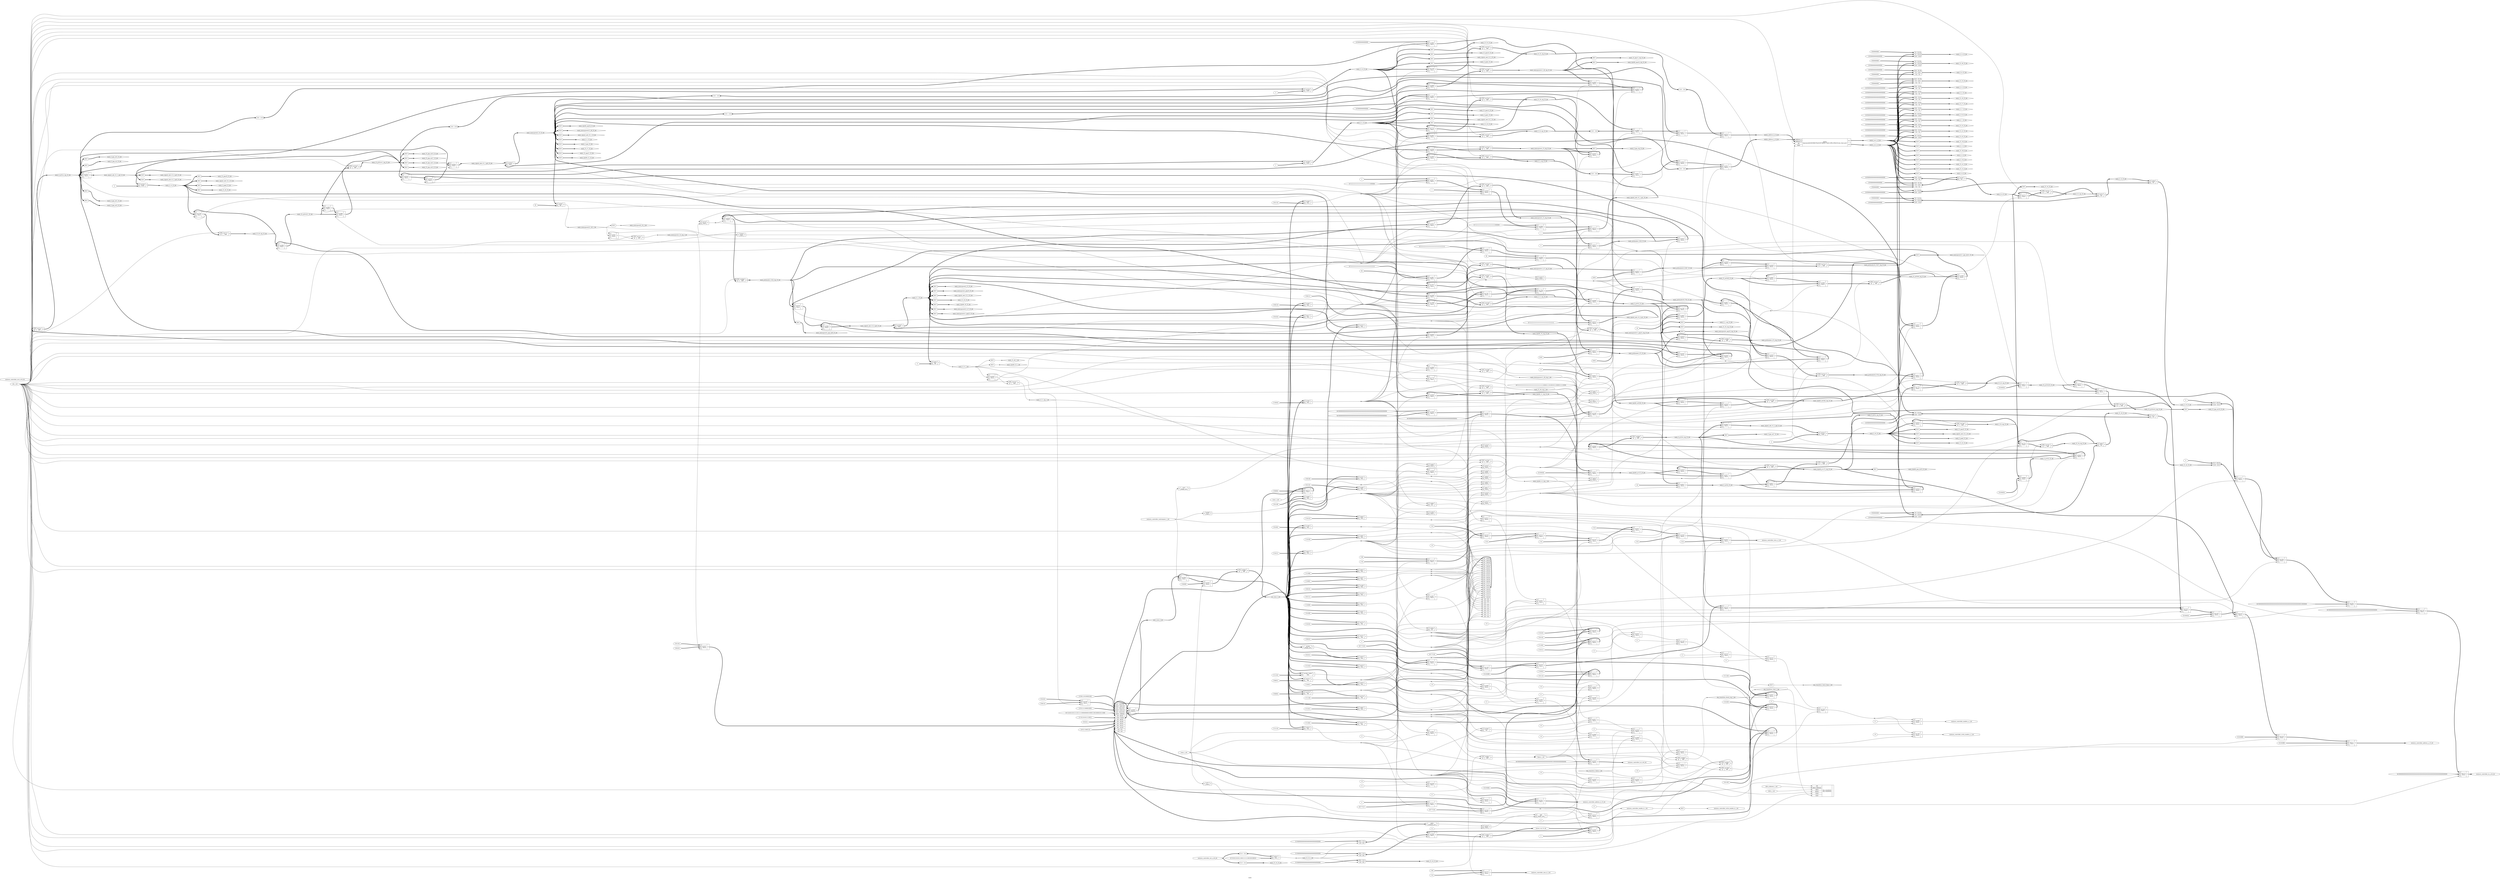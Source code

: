 digraph "main" {
label="main";
rankdir="LR";
remincross=true;
n187 [ shape=octagon, label="clk_1_bit", color="black", fontcolor="black" ];
n188 [ shape=octagon, label="clk1x_follower_1_bit", color="black", fontcolor="black" ];
n189 [ shape=octagon, label="clk2x_1_bit", color="black", fontcolor="black" ];
n190 [ shape=diamond, label="cur_state_5_bit", color="black", fontcolor="black" ];
n191 [ shape=octagon, label="finish_1_bit", color="black", fontcolor="black" ];
n192 [ shape=diamond, label="indata_address_a_14_bit", color="black", fontcolor="black" ];
n193 [ shape=diamond, label="indata_address_b_14_bit", color="black", fontcolor="black" ];
n194 [ shape=diamond, label="indata_out_a_8_bit", color="black", fontcolor="black" ];
n195 [ shape=diamond, label="indata_out_b_8_bit", color="black", fontcolor="black" ];
n196 [ shape=diamond, label="main_0_1_32_bit", color="black", fontcolor="black" ];
n197 [ shape=diamond, label="main_0_10_32_bit", color="black", fontcolor="black" ];
n198 [ shape=diamond, label="main_0_10_reg_32_bit", color="black", fontcolor="black" ];
n199 [ shape=diamond, label="main_0_11_8_bit", color="black", fontcolor="black" ];
n200 [ shape=diamond, label="main_0_12_32_bit", color="black", fontcolor="black" ];
n201 [ shape=diamond, label="main_0_13_32_bit", color="black", fontcolor="black" ];
n202 [ shape=diamond, label="main_0_14_32_bit", color="black", fontcolor="black" ];
n203 [ shape=diamond, label="main_0_15_32_bit", color="black", fontcolor="black" ];
n204 [ shape=diamond, label="main_0_15_reg_32_bit", color="black", fontcolor="black" ];
n205 [ shape=diamond, label="main_0_16_8_bit", color="black", fontcolor="black" ];
n206 [ shape=diamond, label="main_0_17_32_bit", color="black", fontcolor="black" ];
n207 [ shape=diamond, label="main_0_18_32_bit", color="black", fontcolor="black" ];
n208 [ shape=diamond, label="main_0_19_32_bit", color="black", fontcolor="black" ];
n209 [ shape=diamond, label="main_0_1_reg_32_bit", color="black", fontcolor="black" ];
n210 [ shape=diamond, label="main_0_2_32_bit", color="black", fontcolor="black" ];
n211 [ shape=diamond, label="main_0_20_32_bit", color="black", fontcolor="black" ];
n212 [ shape=diamond, label="main_0_20_reg_32_bit", color="black", fontcolor="black" ];
n213 [ shape=diamond, label="main_0_21_1_bit", color="black", fontcolor="black" ];
n214 [ shape=diamond, label="main_0_21_reg_1_bit", color="black", fontcolor="black" ];
n215 [ shape=diamond, label="main_0_3_8_bit", color="black", fontcolor="black" ];
n216 [ shape=diamond, label="main_0_4_32_bit", color="black", fontcolor="black" ];
n217 [ shape=diamond, label="main_0_5_32_bit", color="black", fontcolor="black" ];
n218 [ shape=diamond, label="main_0_5_reg_32_bit", color="black", fontcolor="black" ];
n219 [ shape=diamond, label="main_0_6_8_bit", color="black", fontcolor="black" ];
n220 [ shape=diamond, label="main_0_7_32_bit", color="black", fontcolor="black" ];
n221 [ shape=diamond, label="main_0_8_32_bit", color="black", fontcolor="black" ];
n222 [ shape=diamond, label="main_0_9_32_bit", color="black", fontcolor="black" ];
n223 [ shape=diamond, label="main_0_9_reg_32_bit", color="black", fontcolor="black" ];
n224 [ shape=diamond, label="main_0_gep_32_bit", color="black", fontcolor="black" ];
n225 [ shape=diamond, label="main_0_gep2_32_bit", color="black", fontcolor="black" ];
n226 [ shape=diamond, label="main_0_gep4_32_bit", color="black", fontcolor="black" ];
n227 [ shape=diamond, label="main_0_gep6_32_bit", color="black", fontcolor="black" ];
n228 [ shape=diamond, label="main_0_gep8_32_bit", color="black", fontcolor="black" ];
n229 [ shape=diamond, label="main_0_gep_int_32_bit", color="black", fontcolor="black" ];
n230 [ shape=diamond, label="main_0_gep_int1_32_bit", color="black", fontcolor="black" ];
n231 [ shape=diamond, label="main_0_gep_int3_32_bit", color="black", fontcolor="black" ];
n232 [ shape=diamond, label="main_0_gep_int5_32_bit", color="black", fontcolor="black" ];
n233 [ shape=diamond, label="main_0_gep_int7_32_bit", color="black", fontcolor="black" ];
n234 [ shape=diamond, label="main_0_gep_reg_32_bit", color="black", fontcolor="black" ];
n235 [ shape=diamond, label="main_0_m03ii_32_bit", color="black", fontcolor="black" ];
n236 [ shape=diamond, label="main_0_m03ii_reg_32_bit", color="black", fontcolor="black" ];
n237 [ shape=diamond, label="main_0_p102ii_32_bit", color="black", fontcolor="black" ];
n238 [ shape=diamond, label="main_0_p102ii_reg_32_bit", color="black", fontcolor="black" ];
n239 [ shape=diamond, label="main_0_p201ii_32_bit", color="black", fontcolor="black" ];
n240 [ shape=diamond, label="main_0_p201ii_reg_32_bit", color="black", fontcolor="black" ];
n241 [ shape=diamond, label="main_25_26_32_bit", color="black", fontcolor="black" ];
n242 [ shape=diamond, label="main_25_26_reg_32_bit", color="black", fontcolor="black" ];
n243 [ shape=diamond, label="main_25_27_32_bit", color="black", fontcolor="black" ];
n244 [ shape=diamond, label="main_25_28_8_bit", color="black", fontcolor="black" ];
n245 [ shape=diamond, label="main_25_29_32_bit", color="black", fontcolor="black" ];
n246 [ shape=diamond, label="main_25_30_32_bit", color="black", fontcolor="black" ];
n247 [ shape=diamond, label="main_25_30_reg_32_bit", color="black", fontcolor="black" ];
n248 [ shape=diamond, label="main_25_31_8_bit", color="black", fontcolor="black" ];
n249 [ shape=diamond, label="main_25_32_32_bit", color="black", fontcolor="black" ];
n250 [ shape=diamond, label="main_25_33_32_bit", color="black", fontcolor="black" ];
n251 [ shape=diamond, label="main_25_34_32_bit", color="black", fontcolor="black" ];
n252 [ shape=diamond, label="main_25_34_reg_32_bit", color="black", fontcolor="black" ];
n253 [ shape=diamond, label="main_25_35_32_bit", color="black", fontcolor="black" ];
n254 [ shape=diamond, label="main_25_35_reg_32_bit", color="black", fontcolor="black" ];
n255 [ shape=diamond, label="main_25_36_8_bit", color="black", fontcolor="black" ];
n256 [ shape=diamond, label="main_25_37_32_bit", color="black", fontcolor="black" ];
n257 [ shape=diamond, label="main_25_38_32_bit", color="black", fontcolor="black" ];
n258 [ shape=diamond, label="main_25_39_32_bit", color="black", fontcolor="black" ];
n259 [ shape=diamond, label="main_25_40_32_bit", color="black", fontcolor="black" ];
n260 [ shape=diamond, label="main_25_40_reg_32_bit", color="black", fontcolor="black" ];
n261 [ shape=diamond, label="main_25_41_8_bit", color="black", fontcolor="black" ];
n262 [ shape=diamond, label="main_25_42_32_bit", color="black", fontcolor="black" ];
n263 [ shape=diamond, label="main_25_43_32_bit", color="black", fontcolor="black" ];
n264 [ shape=diamond, label="main_25_44_32_bit", color="black", fontcolor="black" ];
n265 [ shape=diamond, label="main_25_45_32_bit", color="black", fontcolor="black" ];
n266 [ shape=diamond, label="main_25_45_reg_32_bit", color="black", fontcolor="black" ];
n267 [ shape=diamond, label="main_25_46_1_bit", color="black", fontcolor="black" ];
n268 [ shape=diamond, label="main_25_46_reg_1_bit", color="black", fontcolor="black" ];
n269 [ shape=diamond, label="main_25_gep12_32_bit", color="black", fontcolor="black" ];
n270 [ shape=diamond, label="main_25_gep12_reg_32_bit", color="black", fontcolor="black" ];
n271 [ shape=diamond, label="main_25_gep14_32_bit", color="black", fontcolor="black" ];
n272 [ shape=diamond, label="main_25_gep16_32_bit", color="black", fontcolor="black" ];
n273 [ shape=diamond, label="main_25_gep18_32_bit", color="black", fontcolor="black" ];
n274 [ shape=diamond, label="main_25_gep20_32_bit", color="black", fontcolor="black" ];
n275 [ shape=diamond, label="main_25_gep_int11_32_bit", color="black", fontcolor="black" ];
n276 [ shape=diamond, label="main_25_gep_int13_32_bit", color="black", fontcolor="black" ];
n277 [ shape=diamond, label="main_25_gep_int15_32_bit", color="black", fontcolor="black" ];
n278 [ shape=diamond, label="main_25_gep_int17_32_bit", color="black", fontcolor="black" ];
n279 [ shape=diamond, label="main_25_gep_int19_32_bit", color="black", fontcolor="black" ];
n280 [ shape=diamond, label="main_25_m03ii9_32_bit", color="black", fontcolor="black" ];
n281 [ shape=diamond, label="main_25_m03ii9_reg_32_bit", color="black", fontcolor="black" ];
n282 [ shape=diamond, label="main_25_p102ii10_32_bit", color="black", fontcolor="black" ];
n283 [ shape=diamond, label="main_25_p102ii10_reg_32_bit", color="black", fontcolor="black" ];
n284 [ shape=diamond, label="main_25_p201ii11_32_bit", color="black", fontcolor="black" ];
n285 [ shape=diamond, label="main_25_p201ii11_reg_32_bit", color="black", fontcolor="black" ];
n286 [ shape=diamond, label="main_53_54_32_bit", color="black", fontcolor="black" ];
n287 [ shape=diamond, label="main_53_55_1_bit", color="black", fontcolor="black" ];
n288 [ shape=diamond, label="main_53_56_32_bit", color="black", fontcolor="black" ];
n289 [ shape=diamond, label="main_lrphi8i_50_32_bit", color="black", fontcolor="black" ];
n290 [ shape=diamond, label="main_lrphi8i_50_reg_32_bit", color="black", fontcolor="black" ];
n291 [ shape=diamond, label="main_lrphi8i_51_32_bit", color="black", fontcolor="black" ];
n292 [ shape=diamond, label="main_lrphi8i_51_reg_32_bit", color="black", fontcolor="black" ];
n293 [ shape=diamond, label="main_lrphi8i_52_1_bit", color="black", fontcolor="black" ];
n294 [ shape=diamond, label="main_lrphi8i_52_reg_1_bit", color="black", fontcolor="black" ];
n295 [ shape=diamond, label="main_lrphi8i_gep24_32_bit", color="black", fontcolor="black" ];
n296 [ shape=diamond, label="main_lrphi8i_gep24_reg_32_bit", color="black", fontcolor="black" ];
n297 [ shape=diamond, label="main_lrphi8i_gep_int23_32_bit", color="black", fontcolor="black" ];
n298 [ shape=diamond, label="main_lrphi8i_m02i6i_32_bit", color="black", fontcolor="black" ];
n299 [ shape=diamond, label="main_lrphi8i_m02i6i_reg_32_bit", color="black", fontcolor="black" ];
n300 [ shape=diamond, label="main_lrphi8i_p11i7i_32_bit", color="black", fontcolor="black" ];
n301 [ shape=diamond, label="main_lrphi8i_p11i7i_reg_32_bit", color="black", fontcolor="black" ];
n302 [ shape=diamond, label="main_memcpyexiti12_47_32_bit", color="black", fontcolor="black" ];
n303 [ shape=diamond, label="main_memcpyexiti12_47_reg_32_bit", color="black", fontcolor="black" ];
n304 [ shape=diamond, label="main_memcpyexiti12_48_32_bit", color="black", fontcolor="black" ];
n305 [ shape=diamond, label="main_memcpyexiti12_48_reg_32_bit", color="black", fontcolor="black" ];
n306 [ shape=diamond, label="main_memcpyexiti12_49_1_bit", color="black", fontcolor="black" ];
n307 [ shape=diamond, label="main_memcpyexiti12_49_reg_1_bit", color="black", fontcolor="black" ];
n308 [ shape=diamond, label="main_memcpyexiti12_gep22_32_bit", color="black", fontcolor="black" ];
n309 [ shape=diamond, label="main_memcpyexiti12_gep22_reg_32_bit", color="black", fontcolor="black" ];
n310 [ shape=diamond, label="main_memcpyexiti12_gep_int21_32_bit", color="black", fontcolor="black" ];
n311 [ shape=diamond, label="main_memcpyexiti_22_32_bit", color="black", fontcolor="black" ];
n312 [ shape=diamond, label="main_memcpyexiti_22_reg_32_bit", color="black", fontcolor="black" ];
n313 [ shape=diamond, label="main_memcpyexiti_23_32_bit", color="black", fontcolor="black" ];
n314 [ shape=diamond, label="main_memcpyexiti_23_reg_32_bit", color="black", fontcolor="black" ];
n315 [ shape=diamond, label="main_memcpyexiti_24_1_bit", color="black", fontcolor="black" ];
n316 [ shape=diamond, label="main_memcpyexiti_24_reg_1_bit", color="black", fontcolor="black" ];
n317 [ shape=diamond, label="main_memcpyexiti_gep10_32_bit", color="black", fontcolor="black" ];
n318 [ shape=diamond, label="main_memcpyexiti_gep10_reg_32_bit", color="black", fontcolor="black" ];
n319 [ shape=diamond, label="main_memcpyexiti_gep_int9_32_bit", color="black", fontcolor="black" ];
n320 [ shape=diamond, label="main_preheaderi8_016i7_32_bit", color="black", fontcolor="black" ];
n321 [ shape=diamond, label="main_preheaderi8_016i7_reg_32_bit", color="black", fontcolor="black" ];
n322 [ shape=diamond, label="main_preheaderi8_07i6_32_bit", color="black", fontcolor="black" ];
n323 [ shape=diamond, label="main_preheaderi8_07i6_reg_32_bit", color="black", fontcolor="black" ];
n324 [ shape=diamond, label="main_preheaderi_016i_32_bit", color="black", fontcolor="black" ];
n325 [ shape=diamond, label="main_preheaderi_016i_reg_32_bit", color="black", fontcolor="black" ];
n326 [ shape=diamond, label="main_preheaderi_07i_32_bit", color="black", fontcolor="black" ];
n327 [ shape=diamond, label="main_preheaderi_07i_reg_32_bit", color="black", fontcolor="black" ];
n328 [ shape=diamond, label="main_signed_add_32_0_32_bit", color="black", fontcolor="black" ];
n329 [ shape=diamond, label="main_signed_add_32_0_op0_32_bit", color="black", fontcolor="black" ];
n330 [ shape=diamond, label="main_signed_add_32_0_op1_32_bit", color="black", fontcolor="black" ];
n331 [ shape=diamond, label="main_signed_add_32_1_32_bit", color="black", fontcolor="black" ];
n332 [ shape=diamond, label="main_signed_add_32_1_op0_32_bit", color="black", fontcolor="black" ];
n333 [ shape=diamond, label="main_signed_add_32_1_op1_32_bit", color="black", fontcolor="black" ];
n334 [ shape=diamond, label="main_signed_add_32_2_32_bit", color="black", fontcolor="black" ];
n335 [ shape=diamond, label="main_signed_add_32_2_op0_32_bit", color="black", fontcolor="black" ];
n336 [ shape=diamond, label="main_signed_add_32_3_32_bit", color="black", fontcolor="black" ];
n337 [ shape=diamond, label="main_signed_add_32_3_op0_32_bit", color="black", fontcolor="black" ];
n338 [ shape=diamond, label="main_signed_add_32_4_32_bit", color="black", fontcolor="black" ];
n339 [ shape=diamond, label="main_signed_add_32_4_op0_32_bit", color="black", fontcolor="black" ];
n340 [ shape=diamond, label="main_signed_add_32_5_32_bit", color="black", fontcolor="black" ];
n341 [ shape=diamond, label="main_signed_add_32_5_op0_32_bit", color="black", fontcolor="black" ];
n342 [ shape=octagon, label="memory_controller_address_a_32_bit", color="black", fontcolor="black" ];
n343 [ shape=octagon, label="memory_controller_address_b_32_bit", color="black", fontcolor="black" ];
n344 [ shape=octagon, label="memory_controller_enable_a_1_bit", color="black", fontcolor="black" ];
n345 [ shape=octagon, label="memory_controller_enable_b_1_bit", color="black", fontcolor="black" ];
n346 [ shape=octagon, label="memory_controller_in_a_64_bit", color="black", fontcolor="black" ];
n347 [ shape=octagon, label="memory_controller_in_b_64_bit", color="black", fontcolor="black" ];
n348 [ shape=octagon, label="memory_controller_out_a_64_bit", color="black", fontcolor="black" ];
n349 [ shape=octagon, label="memory_controller_out_b_64_bit", color="black", fontcolor="black" ];
n350 [ shape=octagon, label="memory_controller_size_a_2_bit", color="black", fontcolor="black" ];
n351 [ shape=octagon, label="memory_controller_size_b_2_bit", color="black", fontcolor="black" ];
n352 [ shape=octagon, label="memory_controller_waitrequest_1_bit", color="black", fontcolor="black" ];
n353 [ shape=octagon, label="memory_controller_write_enable_a_1_bit", color="black", fontcolor="black" ];
n354 [ shape=octagon, label="memory_controller_write_enable_b_1_bit", color="black", fontcolor="black" ];
n355 [ shape=diamond, label="next_state_5_bit", color="black", fontcolor="black" ];
n356 [ shape=octagon, label="reset_1_bit", color="black", fontcolor="black" ];
n357 [ shape=octagon, label="return_val_32_bit", color="black", fontcolor="black" ];
n358 [ shape=diamond, label="sha_transform_finish_1_bit", color="black", fontcolor="black" ];
n359 [ shape=diamond, label="sha_transform_finish_final_1_bit", color="black", fontcolor="black" ];
n360 [ shape=diamond, label="sha_transform_finish_reg_1_bit", color="black", fontcolor="black" ];
n361 [ shape=diamond, label="sha_transform_start_1_bit", color="black", fontcolor="black" ];
n362 [ shape=octagon, label="start_1_bit", color="black", fontcolor="black" ];
v0 [ label="4" ];
c366 [ shape=record, label="{{<p363> A|<p364> B}|$1014\n$add|{<p365> Y}}" ];
v1 [ label="3" ];
c367 [ shape=record, label="{{<p363> A|<p364> B}|$1020\n$add|{<p365> Y}}" ];
v2 [ label="4" ];
c368 [ shape=record, label="{{<p363> A|<p364> B}|$1026\n$add|{<p365> Y}}" ];
c369 [ shape=record, label="{{<p363> A|<p364> B}|$1038\n$add|{<p365> Y}}" ];
c370 [ shape=record, label="{{<p363> A|<p364> B}|$1050\n$add|{<p365> Y}}" ];
v3 [ label="2" ];
c371 [ shape=record, label="{{<p363> A|<p364> B}|$1056\n$add|{<p365> Y}}" ];
c372 [ shape=record, label="{{<p363> A|<p364> B}|$191\n$and|{<p365> Y}}" ];
c373 [ shape=record, label="{{<p363> A|<p364> B}|$198\n$and|{<p365> Y}}" ];
c374 [ shape=record, label="{{<p363> A|<p364> B}|$200\n$and|{<p365> Y}}" ];
c375 [ shape=record, label="{{<p363> A|<p364> B}|$448\n$and|{<p365> Y}}" ];
c376 [ shape=record, label="{{<p363> A|<p364> B}|$450\n$and|{<p365> Y}}" ];
c377 [ shape=record, label="{{<p363> A|<p364> B}|$463\n$and|{<p365> Y}}" ];
c378 [ shape=record, label="{{<p363> A|<p364> B}|$465\n$and|{<p365> Y}}" ];
c379 [ shape=record, label="{{<p363> A|<p364> B}|$498\n$and|{<p365> Y}}" ];
c380 [ shape=record, label="{{<p363> A|<p364> B}|$509\n$and|{<p365> Y}}" ];
c381 [ shape=record, label="{{<p363> A|<p364> B}|$511\n$and|{<p365> Y}}" ];
c382 [ shape=record, label="{{<p363> A|<p364> B}|$846\n$and|{<p365> Y}}" ];
c383 [ shape=record, label="{{<p363> A|<p364> B}|$857\n$and|{<p365> Y}}" ];
c384 [ shape=record, label="{{<p363> A|<p364> B}|$859\n$and|{<p365> Y}}" ];
c385 [ shape=record, label="{{<p363> A|<p364> B}|$103\n$and|{<p365> Y}}" ];
c386 [ shape=record, label="{{<p363> A|<p364> B}|$116\n$and|{<p365> Y}}" ];
v4 [ label="5'00101" ];
c387 [ shape=record, label="{{<p363> A|<p364> B}|$189\n$eq|{<p365> Y}}" ];
c388 [ shape=record, label="{{<p363> A}|$190\n$not|{<p365> Y}}" ];
v5 [ label="5'01001" ];
c389 [ shape=record, label="{{<p363> A|<p364> B}|$196\n$eq|{<p365> Y}}" ];
v6 [ label="5'00110" ];
c390 [ shape=record, label="{{<p363> A|<p364> B}|$209\n$eq|{<p365> Y}}" ];
v7 [ label="5'00111" ];
c391 [ shape=record, label="{{<p363> A|<p364> B}|$225\n$eq|{<p365> Y}}" ];
v8 [ label="5'01000" ];
c392 [ shape=record, label="{{<p363> A|<p364> B}|$301\n$eq|{<p365> Y}}" ];
v9 [ label="5'01110" ];
c393 [ shape=record, label="{{<p363> A|<p364> B}|$389\n$eq|{<p365> Y}}" ];
v10 [ label="5'01010" ];
c394 [ shape=record, label="{{<p363> A|<p364> B}|$411\n$eq|{<p365> Y}}" ];
v11 [ label="5'01100" ];
c395 [ shape=record, label="{{<p363> A|<p364> B}|$446\n$eq|{<p365> Y}}" ];
c396 [ shape=record, label="{{<p363> A}|$449\n$not|{<p365> Y}}" ];
v12 [ label="5'10100" ];
c397 [ shape=record, label="{{<p363> A|<p364> B}|$461\n$eq|{<p365> Y}}" ];
v13 [ label="5'01101" ];
c398 [ shape=record, label="{{<p363> A|<p364> B}|$496\n$eq|{<p365> Y}}" ];
v14 [ label="5'10001" ];
c399 [ shape=record, label="{{<p363> A|<p364> B}|$507\n$eq|{<p365> Y}}" ];
v15 [ label="5'01111" ];
c400 [ shape=record, label="{{<p363> A|<p364> B}|$578\n$eq|{<p365> Y}}" ];
v16 [ label="5'10000" ];
c401 [ shape=record, label="{{<p363> A|<p364> B}|$674\n$eq|{<p365> Y}}" ];
v17 [ label="5'10010" ];
c402 [ shape=record, label="{{<p363> A|<p364> B}|$784\n$eq|{<p365> Y}}" ];
v18 [ label="5'10111" ];
c403 [ shape=record, label="{{<p363> A|<p364> B}|$825\n$eq|{<p365> Y}}" ];
v19 [ label="5'10110" ];
c404 [ shape=record, label="{{<p363> A|<p364> B}|$844\n$eq|{<p365> Y}}" ];
v20 [ label="5'11000" ];
c405 [ shape=record, label="{{<p363> A|<p364> B}|$855\n$eq|{<p365> Y}}" ];
v21 [ label="5'11110" ];
c406 [ shape=record, label="{{<p363> A|<p364> B}|$918\n$eq|{<p365> Y}}" ];
v23 [ label="32'10101101011100111111100100100010" ];
c407 [ shape=record, label="{{<p363> A|<p364> B}|$924\n$eq|{<p365> Y}}" ];
x22 [ shape=record, style=rounded, label="<s0> 31:0 - 31:0 " ];
x22:e -> c407:p363:w [arrowhead=odiamond, arrowtail=odiamond, dir=both, color="black", style="setlinewidth(3)", label=""];
v24 [ label="5'01011" ];
c408 [ shape=record, label="{{<p363> A|<p364> B}|$970\n$eq|{<p365> Y}}" ];
v25 [ label="5'10011" ];
c409 [ shape=record, label="{{<p363> A|<p364> B}|$976\n$eq|{<p365> Y}}" ];
v26 [ label="5'11010" ];
c410 [ shape=record, label="{{<p363> A|<p364> B}|$979\n$eq|{<p365> Y}}" ];
v27 [ label="5'11011" ];
c411 [ shape=record, label="{{<p363> A|<p364> B}|$982\n$eq|{<p365> Y}}" ];
c412 [ shape=record, label="{{<p363> A}|$1058\n$logic_not|{<p365> Y}}" ];
v28 [ label="5'00001" ];
c413 [ shape=record, label="{{<p363> A|<p364> B}|$1070\n$eq|{<p365> Y}}" ];
v29 [ label="5'00010" ];
c414 [ shape=record, label="{{<p363> A|<p364> B}|$1071\n$eq|{<p365> Y}}" ];
v30 [ label="5'00011" ];
c415 [ shape=record, label="{{<p363> A|<p364> B}|$1072\n$eq|{<p365> Y}}" ];
v31 [ label="5'10101" ];
c416 [ shape=record, label="{{<p363> A|<p364> B}|$1075\n$eq|{<p365> Y}}" ];
v32 [ label="5'11001" ];
c417 [ shape=record, label="{{<p363> A|<p364> B}|$1077\n$eq|{<p365> Y}}" ];
v33 [ label="5'11100" ];
c418 [ shape=record, label="{{<p363> A|<p364> B}|$1078\n$eq|{<p365> Y}}" ];
c419 [ shape=record, label="{{<p363> A}|$77\n$not|{<p365> Y}}" ];
v34 [ label="5'00100" ];
c420 [ shape=record, label="{{<p363> A|<p364> B}|$101\n$eq|{<p365> Y}}" ];
v35 [ label="1'x" ];
c421 [ shape=record, label="{{<p363> A|<p364> B}|$936\n$eqx|{<p365> Y}}" ];
v36 [ label="0" ];
c422 [ shape=record, label="{{<p363> A|<p364> B}|$402\n$gt|{<p365> Y}}" ];
v37 [ label="63" ];
c423 [ shape=record, label="{{<p363> A|<p364> B}|$438\n$gt|{<p365> Y}}" ];
c424 [ shape=record, label="{{<p363> A|<p364> B}|$80\n$logic_and|{<p365> Y}}" ];
c425 [ shape=record, label="{{<p363> A}|$73\n$logic_not|{<p365> Y}}" ];
v39 [ label="16'0000000000000000" ];
v40 [ label="8'00000000" ];
v42 [ label="24'000000000000000000000000" ];
c426 [ shape=record, label="{{<p363> A|<p364> B}|$276\n$or|{<p365> Y}}" ];
x38 [ shape=record, style=rounded, label="<s2> 15:0 - 31:16 |<s1> 7:0 - 15:8 |<s0> 7:0 - 7:0 " ];
x38:e -> c426:p363:w [arrowhead=odiamond, arrowtail=odiamond, dir=both, color="black", style="setlinewidth(3)", label=""];
x41 [ shape=record, style=rounded, label="<s1> 23:0 - 31:8 |<s0> 7:0 - 7:0 " ];
x41:e -> c426:p364:w [arrowhead=odiamond, arrowtail=odiamond, dir=both, color="black", style="setlinewidth(3)", label=""];
v44 [ label="8'00000000" ];
v45 [ label="16'0000000000000000" ];
c427 [ shape=record, label="{{<p363> A|<p364> B}|$322\n$or|{<p365> Y}}" ];
x43 [ shape=record, style=rounded, label="<s2> 7:0 - 31:24 |<s1> 7:0 - 23:16 |<s0> 15:0 - 15:0 " ];
x43:e -> c427:p364:w [arrowhead=odiamond, arrowtail=odiamond, dir=both, color="black", style="setlinewidth(3)", label=""];
v47 [ label="24'000000000000000000000000" ];
c428 [ shape=record, label="{{<p363> A|<p364> B}|$368\n$or|{<p365> Y}}" ];
x46 [ shape=record, style=rounded, label="<s1> 7:0 - 31:24 |<s0> 23:0 - 23:0 " ];
x46:e -> c428:p364:w [arrowhead=odiamond, arrowtail=odiamond, dir=both, color="black", style="setlinewidth(3)", label=""];
v49 [ label="8'00000000" ];
v50 [ label="16'0000000000000000" ];
c429 [ shape=record, label="{{<p363> A|<p364> B}|$695\n$or|{<p365> Y}}" ];
x48 [ shape=record, style=rounded, label="<s2> 7:0 - 31:24 |<s1> 7:0 - 23:16 |<s0> 15:0 - 15:0 " ];
x48:e -> c429:p364:w [arrowhead=odiamond, arrowtail=odiamond, dir=both, color="black", style="setlinewidth(3)", label=""];
v52 [ label="24'000000000000000000000000" ];
c430 [ shape=record, label="{{<p363> A|<p364> B}|$751\n$or|{<p365> Y}}" ];
x51 [ shape=record, style=rounded, label="<s1> 7:0 - 31:24 |<s0> 23:0 - 23:0 " ];
x51:e -> c430:p364:w [arrowhead=odiamond, arrowtail=odiamond, dir=both, color="black", style="setlinewidth(3)", label=""];
c431 [ shape=record, label="{{<p363> A|<p364> B}|$988\n$or|{<p365> Y}}" ];
c432 [ shape=record, label="{{<p363> A|<p364> B}|$994\n$or|{<p365> Y}}" ];
c433 [ shape=record, label="{{<p363> A|<p364> B}|$1000\n$or|{<p365> Y}}" ];
c437 [ shape=record, label="{{<p434> CLK|<p435> D}|$2721\n$dff|{<p436> Q}}" ];
c438 [ shape=record, label="{{<p434> CLK|<p435> D}|$2727\n$dff|{<p436> Q}}" ];
c439 [ shape=record, label="{{<p434> CLK|<p435> D}|$2731\n$dff|{<p436> Q}}" ];
c440 [ shape=record, label="{{<p434> CLK|<p435> D}|$2733\n$dff|{<p436> Q}}" ];
c441 [ shape=record, label="{{<p434> CLK|<p435> D}|$2739\n$dff|{<p436> Q}}" ];
c442 [ shape=record, label="{{<p434> CLK|<p435> D}|$2746\n$dff|{<p436> Q}}" ];
c443 [ shape=record, label="{{<p434> CLK|<p435> D}|$2747\n$dff|{<p436> Q}}" ];
c444 [ shape=record, label="{{<p434> CLK|<p435> D}|$2749\n$dff|{<p436> Q}}" ];
c445 [ shape=record, label="{{<p434> CLK|<p435> D}|$2750\n$dff|{<p436> Q}}" ];
c446 [ shape=record, label="{{<p434> CLK|<p435> D}|$2751\n$dff|{<p436> Q}}" ];
c447 [ shape=record, label="{{<p434> CLK|<p435> D}|$2752\n$dff|{<p436> Q}}" ];
c448 [ shape=record, label="{{<p434> CLK|<p435> D}|$2753\n$dff|{<p436> Q}}" ];
c449 [ shape=record, label="{{<p434> CLK|<p435> D}|$2754\n$dff|{<p436> Q}}" ];
c450 [ shape=record, label="{{<p434> CLK|<p435> D}|$2755\n$dff|{<p436> Q}}" ];
c451 [ shape=record, label="{{<p434> CLK|<p435> D}|$2756\n$dff|{<p436> Q}}" ];
c452 [ shape=record, label="{{<p434> CLK|<p435> D}|$2763\n$dff|{<p436> Q}}" ];
c453 [ shape=record, label="{{<p434> CLK|<p435> D}|$2767\n$dff|{<p436> Q}}" ];
c454 [ shape=record, label="{{<p434> CLK|<p435> D}|$2770\n$dff|{<p436> Q}}" ];
c455 [ shape=record, label="{{<p434> CLK|<p435> D}|$2777\n$dff|{<p436> Q}}" ];
c456 [ shape=record, label="{{<p434> CLK|<p435> D}|$2783\n$dff|{<p436> Q}}" ];
c457 [ shape=record, label="{{<p434> CLK|<p435> D}|$2784\n$dff|{<p436> Q}}" ];
c458 [ shape=record, label="{{<p434> CLK|<p435> D}|$2786\n$dff|{<p436> Q}}" ];
c459 [ shape=record, label="{{<p434> CLK|<p435> D}|$2787\n$dff|{<p436> Q}}" ];
c460 [ shape=record, label="{{<p434> CLK|<p435> D}|$2788\n$dff|{<p436> Q}}" ];
c461 [ shape=record, label="{{<p434> CLK|<p435> D}|$2789\n$dff|{<p436> Q}}" ];
c462 [ shape=record, label="{{<p434> CLK|<p435> D}|$2790\n$dff|{<p436> Q}}" ];
c463 [ shape=record, label="{{<p434> CLK|<p435> D}|$2791\n$dff|{<p436> Q}}" ];
c464 [ shape=record, label="{{<p434> CLK|<p435> D}|$2792\n$dff|{<p436> Q}}" ];
c465 [ shape=record, label="{{<p434> CLK|<p435> D}|$2794\n$dff|{<p436> Q}}" ];
c466 [ shape=record, label="{{<p434> CLK|<p435> D}|$2795\n$dff|{<p436> Q}}" ];
c467 [ shape=record, label="{{<p434> CLK|<p435> D}|$2799\n$dff|{<p436> Q}}" ];
c468 [ shape=record, label="{{<p434> CLK|<p435> D}|$2800\n$dff|{<p436> Q}}" ];
c469 [ shape=record, label="{{<p434> CLK|<p435> D}|$2801\n$dff|{<p436> Q}}" ];
c470 [ shape=record, label="{{<p434> CLK|<p435> D}|$2802\n$dff|{<p436> Q}}" ];
c471 [ shape=record, label="{{<p434> CLK|<p435> D}|$2803\n$dff|{<p436> Q}}" ];
c472 [ shape=record, label="{{<p434> CLK|<p435> D}|$2804\n$dff|{<p436> Q}}" ];
c473 [ shape=record, label="{{<p434> CLK|<p435> D}|$2805\n$dff|{<p436> Q}}" ];
c474 [ shape=record, label="{{<p434> CLK|<p435> D}|$2806\n$dff|{<p436> Q}}" ];
c475 [ shape=record, label="{{<p434> CLK|<p435> D}|$2807\n$dff|{<p436> Q}}" ];
c476 [ shape=record, label="{{<p434> CLK|<p435> D}|$2808\n$dff|{<p436> Q}}" ];
c478 [ shape=record, label="{{<p363> A|<p364> B|<p477> S}|$1542\n$mux|{<p365> Y}}" ];
c479 [ shape=record, label="{{<p363> A|<p364> B|<p477> S}|$1545\n$mux|{<p365> Y}}" ];
c480 [ shape=record, label="{{<p363> A|<p364> B|<p477> S}|$1563\n$mux|{<p365> Y}}" ];
c481 [ shape=record, label="{{<p363> A|<p364> B|<p477> S}|$1575\n$mux|{<p365> Y}}" ];
c482 [ shape=record, label="{{<p363> A|<p364> B|<p477> S}|$1581\n$mux|{<p365> Y}}" ];
c483 [ shape=record, label="{{<p363> A|<p364> B|<p477> S}|$1599\n$mux|{<p365> Y}}" ];
c484 [ shape=record, label="{{<p363> A|<p364> B|<p477> S}|$1623\n$mux|{<p365> Y}}" ];
c485 [ shape=record, label="{{<p363> A|<p364> B|<p477> S}|$1626\n$mux|{<p365> Y}}" ];
c486 [ shape=record, label="{{<p363> A|<p364> B|<p477> S}|$1632\n$mux|{<p365> Y}}" ];
c487 [ shape=record, label="{{<p363> A|<p364> B|<p477> S}|$1635\n$mux|{<p365> Y}}" ];
c488 [ shape=record, label="{{<p363> A|<p364> B|<p477> S}|$1638\n$mux|{<p365> Y}}" ];
c489 [ shape=record, label="{{<p363> A|<p364> B|<p477> S}|$1641\n$mux|{<p365> Y}}" ];
v53 [ label="8192" ];
c490 [ shape=record, label="{{<p363> A|<p364> B|<p477> S}|$1644\n$mux|{<p365> Y}}" ];
c491 [ shape=record, label="{{<p363> A|<p364> B|<p477> S}|$1647\n$mux|{<p365> Y}}" ];
c492 [ shape=record, label="{{<p363> A|<p364> B|<p477> S}|$1650\n$mux|{<p365> Y}}" ];
v54 [ label="8192" ];
c493 [ shape=record, label="{{<p363> A|<p364> B|<p477> S}|$1653\n$mux|{<p365> Y}}" ];
c494 [ shape=record, label="{{<p363> A|<p364> B|<p477> S}|$1656\n$mux|{<p365> Y}}" ];
c495 [ shape=record, label="{{<p363> A|<p364> B|<p477> S}|$1659\n$mux|{<p365> Y}}" ];
v55 [ label="16" ];
c496 [ shape=record, label="{{<p363> A|<p364> B|<p477> S}|$1662\n$mux|{<p365> Y}}" ];
c497 [ shape=record, label="{{<p363> A|<p364> B|<p477> S}|$1665\n$mux|{<p365> Y}}" ];
c498 [ shape=record, label="{{<p363> A|<p364> B|<p477> S}|$1668\n$mux|{<p365> Y}}" ];
v56 [ label="25165824" ];
c499 [ shape=record, label="{{<p363> A|<p364> B|<p477> S}|$1671\n$mux|{<p365> Y}}" ];
c500 [ shape=record, label="{{<p363> A|<p364> B|<p477> S}|$1674\n$mux|{<p365> Y}}" ];
c501 [ shape=record, label="{{<p363> A|<p364> B|<p477> S}|$1677\n$mux|{<p365> Y}}" ];
c502 [ shape=record, label="{{<p363> A|<p364> B|<p477> S}|$1680\n$mux|{<p365> Y}}" ];
c503 [ shape=record, label="{{<p363> A|<p364> B|<p477> S}|$1683\n$mux|{<p365> Y}}" ];
c504 [ shape=record, label="{{<p363> A|<p364> B|<p477> S}|$1686\n$mux|{<p365> Y}}" ];
c505 [ shape=record, label="{{<p363> A|<p364> B|<p477> S}|$1710\n$mux|{<p365> Y}}" ];
c506 [ shape=record, label="{{<p363> A|<p364> B|<p477> S}|$1722\n$mux|{<p365> Y}}" ];
c507 [ shape=record, label="{{<p363> A|<p364> B|<p477> S}|$1734\n$mux|{<p365> Y}}" ];
c508 [ shape=record, label="{{<p363> A|<p364> B|<p477> S}|$1758\n$mux|{<p365> Y}}" ];
c509 [ shape=record, label="{{<p363> A|<p364> B|<p477> S}|$1776\n$mux|{<p365> Y}}" ];
c510 [ shape=record, label="{{<p363> A|<p364> B|<p477> S}|$1779\n$mux|{<p365> Y}}" ];
c511 [ shape=record, label="{{<p363> A|<p364> B|<p477> S}|$1785\n$mux|{<p365> Y}}" ];
c512 [ shape=record, label="{{<p363> A|<p364> B|<p477> S}|$1788\n$mux|{<p365> Y}}" ];
c513 [ shape=record, label="{{<p363> A|<p364> B|<p477> S}|$1791\n$mux|{<p365> Y}}" ];
c514 [ shape=record, label="{{<p363> A|<p364> B|<p477> S}|$1794\n$mux|{<p365> Y}}" ];
c515 [ shape=record, label="{{<p363> A|<p364> B|<p477> S}|$1797\n$mux|{<p365> Y}}" ];
c516 [ shape=record, label="{{<p363> A|<p364> B|<p477> S}|$1800\n$mux|{<p365> Y}}" ];
c517 [ shape=record, label="{{<p363> A|<p364> B|<p477> S}|$1803\n$mux|{<p365> Y}}" ];
c518 [ shape=record, label="{{<p363> A|<p364> B|<p477> S}|$1806\n$mux|{<p365> Y}}" ];
c519 [ shape=record, label="{{<p363> A|<p364> B|<p477> S}|$1809\n$mux|{<p365> Y}}" ];
v57 [ label="13" ];
c520 [ shape=record, label="{{<p363> A|<p364> B|<p477> S}|$1812\n$mux|{<p365> Y}}" ];
c521 [ shape=record, label="{{<p363> A|<p364> B|<p477> S}|$1815\n$mux|{<p365> Y}}" ];
c522 [ shape=record, label="{{<p363> A|<p364> B|<p477> S}|$1818\n$mux|{<p365> Y}}" ];
v58 [ label="25165828" ];
c523 [ shape=record, label="{{<p363> A|<p364> B|<p477> S}|$1821\n$mux|{<p365> Y}}" ];
c524 [ shape=record, label="{{<p363> A|<p364> B|<p477> S}|$1824\n$mux|{<p365> Y}}" ];
c525 [ shape=record, label="{{<p363> A|<p364> B|<p477> S}|$1827\n$mux|{<p365> Y}}" ];
c526 [ shape=record, label="{{<p363> A|<p364> B|<p477> S}|$1830\n$mux|{<p365> Y}}" ];
c527 [ shape=record, label="{{<p363> A|<p364> B|<p477> S}|$1836\n$mux|{<p365> Y}}" ];
c528 [ shape=record, label="{{<p363> A|<p364> B|<p477> S}|$1839\n$mux|{<p365> Y}}" ];
c529 [ shape=record, label="{{<p363> A|<p364> B|<p477> S}|$1851\n$mux|{<p365> Y}}" ];
x59 [ shape=record, style=rounded, label="<s0> 13:0 - 13:0 " ];
x59:e -> c529:p364:w [arrowhead=odiamond, arrowtail=odiamond, dir=both, color="black", style="setlinewidth(3)", label=""];
c530 [ shape=record, label="{{<p363> A|<p364> B|<p477> S}|$1854\n$mux|{<p365> Y}}" ];
x60 [ shape=record, style=rounded, label="<s0> 13:0 - 13:0 " ];
x60:e -> c530:p364:w [arrowhead=odiamond, arrowtail=odiamond, dir=both, color="black", style="setlinewidth(3)", label=""];
c531 [ shape=record, label="{{<p363> A|<p364> B|<p477> S}|$1857\n$mux|{<p365> Y}}" ];
x61 [ shape=record, style=rounded, label="<s0> 13:0 - 13:0 " ];
x61:e -> c531:p364:w [arrowhead=odiamond, arrowtail=odiamond, dir=both, color="black", style="setlinewidth(3)", label=""];
v62 [ label="14'00000000000000" ];
c532 [ shape=record, label="{{<p363> A|<p364> B|<p477> S}|$1860\n$mux|{<p365> Y}}" ];
x63 [ shape=record, style=rounded, label="<s0> 13:0 - 13:0 " ];
x63:e -> c532:p364:w [arrowhead=odiamond, arrowtail=odiamond, dir=both, color="black", style="setlinewidth(3)", label=""];
c533 [ shape=record, label="{{<p363> A|<p364> B|<p477> S}|$1874\n$mux|{<p365> Y}}" ];
x64 [ shape=record, style=rounded, label="<s0> 13:0 - 13:0 " ];
x64:e -> c533:p364:w [arrowhead=odiamond, arrowtail=odiamond, dir=both, color="black", style="setlinewidth(3)", label=""];
c534 [ shape=record, label="{{<p363> A|<p364> B|<p477> S}|$1877\n$mux|{<p365> Y}}" ];
x65 [ shape=record, style=rounded, label="<s0> 13:0 - 13:0 " ];
x65:e -> c534:p364:w [arrowhead=odiamond, arrowtail=odiamond, dir=both, color="black", style="setlinewidth(3)", label=""];
c535 [ shape=record, label="{{<p363> A|<p364> B|<p477> S}|$1880\n$mux|{<p365> Y}}" ];
x66 [ shape=record, style=rounded, label="<s0> 13:0 - 13:0 " ];
x66:e -> c535:p364:w [arrowhead=odiamond, arrowtail=odiamond, dir=both, color="black", style="setlinewidth(3)", label=""];
v67 [ label="14'00000000000000" ];
c536 [ shape=record, label="{{<p363> A|<p364> B|<p477> S}|$1883\n$mux|{<p365> Y}}" ];
x68 [ shape=record, style=rounded, label="<s0> 13:0 - 13:0 " ];
x68:e -> c536:p364:w [arrowhead=odiamond, arrowtail=odiamond, dir=both, color="black", style="setlinewidth(3)", label=""];
v69 [ label="1'1" ];
c537 [ shape=record, label="{{<p363> A|<p364> B|<p477> S}|$1897\n$mux|{<p365> Y}}" ];
v70 [ label="1'0" ];
c538 [ shape=record, label="{{<p363> A|<p364> B|<p477> S}|$1900\n$mux|{<p365> Y}}" ];
v71 [ label="1'1" ];
c539 [ shape=record, label="{{<p363> A|<p364> B|<p477> S}|$1903\n$mux|{<p365> Y}}" ];
v72 [ label="1'0" ];
c540 [ shape=record, label="{{<p363> A|<p364> B|<p477> S}|$1906\n$mux|{<p365> Y}}" ];
v73 [ label="1'1" ];
c541 [ shape=record, label="{{<p363> A|<p364> B|<p477> S}|$1909\n$mux|{<p365> Y}}" ];
v74 [ label="1'0" ];
c542 [ shape=record, label="{{<p363> A|<p364> B|<p477> S}|$1912\n$mux|{<p365> Y}}" ];
v75 [ label="1'0" ];
c543 [ shape=record, label="{{<p363> A|<p364> B|<p477> S}|$1915\n$mux|{<p365> Y}}" ];
v76 [ label="1'0" ];
c544 [ shape=record, label="{{<p363> A|<p364> B|<p477> S}|$1921\n$mux|{<p365> Y}}" ];
v77 [ label="1'0" ];
c545 [ shape=record, label="{{<p363> A|<p364> B|<p477> S}|$1927\n$mux|{<p365> Y}}" ];
v78 [ label="1'1" ];
c546 [ shape=record, label="{{<p363> A|<p364> B|<p477> S}|$1930\n$mux|{<p365> Y}}" ];
c547 [ shape=record, label="{{<p363> A|<p364> B|<p477> S}|$1942\n$mux|{<p365> Y}}" ];
c548 [ shape=record, label="{{<p363> A|<p364> B|<p477> S}|$1952\n$mux|{<p365> Y}}" ];
c549 [ shape=record, label="{{<p363> A|<p364> B|<p477> S}|$1957\n$mux|{<p365> Y}}" ];
c550 [ shape=record, label="{{<p363> A|<p364> B|<p477> S}|$1969\n$mux|{<p365> Y}}" ];
c551 [ shape=record, label="{{<p363> A|<p364> B|<p477> S}|$1978\n$mux|{<p365> Y}}" ];
c552 [ shape=record, label="{{<p363> A|<p364> B|<p477> S}|$1984\n$mux|{<p365> Y}}" ];
v79 [ label="32'11111111111111111111111111111111" ];
v80 [ label="64" ];
c553 [ shape=record, label="{{<p363> A|<p364> B|<p477> S}|$1987\n$mux|{<p365> Y}}" ];
v81 [ label="32'11111111111111111111111111111111" ];
c554 [ shape=record, label="{{<p363> A|<p364> B|<p477> S}|$1999\n$mux|{<p365> Y}}" ];
v82 [ label="64" ];
c555 [ shape=record, label="{{<p363> A|<p364> B|<p477> S}|$2008\n$mux|{<p365> Y}}" ];
v83 [ label="32'11111111111111111111111111111111" ];
c556 [ shape=record, label="{{<p363> A|<p364> B|<p477> S}|$2014\n$mux|{<p365> Y}}" ];
c557 [ shape=record, label="{{<p363> A|<p364> B|<p477> S}|$2017\n$mux|{<p365> Y}}" ];
c558 [ shape=record, label="{{<p363> A|<p364> B|<p477> S}|$2029\n$mux|{<p365> Y}}" ];
c559 [ shape=record, label="{{<p363> A|<p364> B|<p477> S}|$2038\n$mux|{<p365> Y}}" ];
c560 [ shape=record, label="{{<p363> A|<p364> B|<p477> S}|$2044\n$mux|{<p365> Y}}" ];
v84 [ label="4" ];
v85 [ label="32'11111111111111111111111111000000" ];
c561 [ shape=record, label="{{<p363> A|<p364> B|<p477> S}|$2047\n$mux|{<p365> Y}}" ];
v86 [ label="1" ];
c562 [ shape=record, label="{{<p363> A|<p364> B|<p477> S}|$2059\n$mux|{<p365> Y}}" ];
v87 [ label="32'11111111111111111111111111000000" ];
c563 [ shape=record, label="{{<p363> A|<p364> B|<p477> S}|$2068\n$mux|{<p365> Y}}" ];
v88 [ label="1" ];
c564 [ shape=record, label="{{<p363> A|<p364> B|<p477> S}|$2074\n$mux|{<p365> Y}}" ];
v89 [ label="1'0" ];
c565 [ shape=record, label="{{<p363> A|<p364> B|<p477> S}|$2082\n$mux|{<p365> Y}}" ];
c566 [ shape=record, label="{{<p363> A|<p364> B|<p477> S}|$2085\n$mux|{<p365> Y}}" ];
v90 [ label="1'1" ];
c567 [ shape=record, label="{{<p363> A|<p364> B|<p477> S}|$2088\n$mux|{<p365> Y}}" ];
v91 [ label="25165888" ];
c568 [ shape=record, label="{{<p363> A|<p364> B|<p477> S}|$2117\n$mux|{<p365> Y}}" ];
v92 [ label="25165880" ];
c569 [ shape=record, label="{{<p363> A|<p364> B|<p477> S}|$2120\n$mux|{<p365> Y}}" ];
c570 [ shape=record, label="{{<p363> A|<p364> B|<p477> S}|$2123\n$mux|{<p365> Y}}" ];
v93 [ label="25165824" ];
c571 [ shape=record, label="{{<p363> A|<p364> B|<p477> S}|$2126\n$mux|{<p365> Y}}" ];
c572 [ shape=record, label="{{<p363> A|<p364> B|<p477> S}|$2129\n$mux|{<p365> Y}}" ];
c573 [ shape=record, label="{{<p363> A|<p364> B|<p477> S}|$2132\n$mux|{<p365> Y}}" ];
v94 [ label="25165888" ];
c574 [ shape=record, label="{{<p363> A|<p364> B|<p477> S}|$2135\n$mux|{<p365> Y}}" ];
v95 [ label="16777218" ];
c575 [ shape=record, label="{{<p363> A|<p364> B|<p477> S}|$2138\n$mux|{<p365> Y}}" ];
v96 [ label="0" ];
v97 [ label="16777216" ];
c576 [ shape=record, label="{{<p363> A|<p364> B|<p477> S}|$2141\n$mux|{<p365> Y}}" ];
v98 [ label="1'0" ];
c577 [ shape=record, label="{{<p363> A|<p364> B|<p477> S}|$2146\n$mux|{<p365> Y}}" ];
v99 [ label="1'1" ];
c578 [ shape=record, label="{{<p363> A|<p364> B|<p477> S}|$2149\n$mux|{<p365> Y}}" ];
v100 [ label="1'1" ];
c579 [ shape=record, label="{{<p363> A|<p364> B|<p477> S}|$2152\n$mux|{<p365> Y}}" ];
v101 [ label="1'1" ];
c580 [ shape=record, label="{{<p363> A|<p364> B|<p477> S}|$2155\n$mux|{<p365> Y}}" ];
v102 [ label="1'1" ];
c581 [ shape=record, label="{{<p363> A|<p364> B|<p477> S}|$2158\n$mux|{<p365> Y}}" ];
v103 [ label="1'1" ];
c582 [ shape=record, label="{{<p363> A|<p364> B|<p477> S}|$2161\n$mux|{<p365> Y}}" ];
v104 [ label="1'1" ];
c583 [ shape=record, label="{{<p363> A|<p364> B|<p477> S}|$2164\n$mux|{<p365> Y}}" ];
v105 [ label="64'0000000000000000000000000000000000000000000000000000000000000000" ];
c584 [ shape=record, label="{{<p363> A|<p364> B|<p477> S}|$2175\n$mux|{<p365> Y}}" ];
v106 [ label="64'0000000000000000000000000000000000000000000000000000000000000000" ];
c585 [ shape=record, label="{{<p363> A|<p364> B|<p477> S}|$2178\n$mux|{<p365> Y}}" ];
v107 [ label="64'0000000000000000000000000000000000000000000000000000000010000000" ];
c586 [ shape=record, label="{{<p363> A|<p364> B|<p477> S}|$2181\n$mux|{<p365> Y}}" ];
v109 [ label="0" ];
c587 [ shape=record, label="{{<p363> A|<p364> B|<p477> S}|$2184\n$mux|{<p365> Y}}" ];
x108 [ shape=record, style=rounded, label="<s1> 31:0 - 63:32 |<s0> 31:0 - 31:0 " ];
x108:e -> c587:p364:w [arrowhead=odiamond, arrowtail=odiamond, dir=both, color="black", style="setlinewidth(3)", label=""];
v111 [ label="0" ];
c588 [ shape=record, label="{{<p363> A|<p364> B|<p477> S}|$2187\n$mux|{<p365> Y}}" ];
x110 [ shape=record, style=rounded, label="<s1> 31:0 - 63:32 |<s0> 31:0 - 31:0 " ];
x110:e -> c588:p364:w [arrowhead=odiamond, arrowtail=odiamond, dir=both, color="black", style="setlinewidth(3)", label=""];
v112 [ label="64'1111111111111111111111111111111111000011110100101110000111110000" ];
c589 [ shape=record, label="{{<p363> A|<p364> B|<p477> S}|$2190\n$mux|{<p365> Y}}" ];
v113 [ label="2'10" ];
c590 [ shape=record, label="{{<p363> A|<p364> B|<p477> S}|$2201\n$mux|{<p365> Y}}" ];
v114 [ label="2'10" ];
c591 [ shape=record, label="{{<p363> A|<p364> B|<p477> S}|$2204\n$mux|{<p365> Y}}" ];
v115 [ label="2'10" ];
c592 [ shape=record, label="{{<p363> A|<p364> B|<p477> S}|$2207\n$mux|{<p365> Y}}" ];
v116 [ label="2'10" ];
c593 [ shape=record, label="{{<p363> A|<p364> B|<p477> S}|$2210\n$mux|{<p365> Y}}" ];
v117 [ label="2'10" ];
c594 [ shape=record, label="{{<p363> A|<p364> B|<p477> S}|$2213\n$mux|{<p365> Y}}" ];
v118 [ label="2'10" ];
c595 [ shape=record, label="{{<p363> A|<p364> B|<p477> S}|$2216\n$mux|{<p365> Y}}" ];
v119 [ label="2'00" ];
v120 [ label="2'10" ];
c596 [ shape=record, label="{{<p363> A|<p364> B|<p477> S}|$2219\n$mux|{<p365> Y}}" ];
v121 [ label="25165884" ];
c597 [ shape=record, label="{{<p363> A|<p364> B|<p477> S}|$2241\n$mux|{<p365> Y}}" ];
v122 [ label="16777219" ];
c598 [ shape=record, label="{{<p363> A|<p364> B|<p477> S}|$2244\n$mux|{<p365> Y}}" ];
v123 [ label="0" ];
v124 [ label="16777217" ];
c599 [ shape=record, label="{{<p363> A|<p364> B|<p477> S}|$2247\n$mux|{<p365> Y}}" ];
v125 [ label="1'1" ];
c600 [ shape=record, label="{{<p363> A|<p364> B|<p477> S}|$2252\n$mux|{<p365> Y}}" ];
v126 [ label="1'1" ];
c601 [ shape=record, label="{{<p363> A|<p364> B|<p477> S}|$2255\n$mux|{<p365> Y}}" ];
v127 [ label="1'0" ];
v128 [ label="1'1" ];
c602 [ shape=record, label="{{<p363> A|<p364> B|<p477> S}|$2258\n$mux|{<p365> Y}}" ];
v129 [ label="64'0000000000000000000000000000000000000000000000100000000000000000" ];
c603 [ shape=record, label="{{<p363> A|<p364> B|<p477> S}|$2263\n$mux|{<p365> Y}}" ];
v130 [ label="64'0000000000000000000000000000000000000000000000000000000000000001" ];
c604 [ shape=record, label="{{<p363> A|<p364> B|<p477> S}|$2266\n$mux|{<p365> Y}}" ];
v131 [ label="64'0000000000000000000000000000000000000000000000000000000000000000" ];
v132 [ label="64'0000000000000000000000000000000000000000000000000000000000000001" ];
c605 [ shape=record, label="{{<p363> A|<p364> B|<p477> S}|$2269\n$mux|{<p365> Y}}" ];
v133 [ label="2'00" ];
v134 [ label="2'10" ];
c606 [ shape=record, label="{{<p363> A|<p364> B|<p477> S}|$2274\n$mux|{<p365> Y}}" ];
v135 [ label="0" ];
c607 [ shape=record, label="{{<p363> A|<p364> B|<p477> S}|$2285\n$mux|{<p365> Y}}" ];
v137 [ label="31'0000000000000000000000000000000" ];
c608 [ shape=record, label="{{<p363> A|<p364> B|<p477> S}|$2288\n$mux|{<p365> Y}}" ];
x136 [ shape=record, style=rounded, label="<s1> 30:0 - 31:1 |<s0> 0:0 - 0:0 " ];
x136:e -> c608:p364:w [arrowhead=odiamond, arrowtail=odiamond, dir=both, color="black", style="setlinewidth(3)", label=""];
v138 [ label="1'0" ];
c609 [ shape=record, label="{{<p363> A|<p364> B|<p477> S}|$2293\n$mux|{<p365> Y}}" ];
c610 [ shape=record, label="{{<p363> A|<p364> B|<p477> S}|$2295\n$mux|{<p365> Y}}" ];
c611 [ shape=record, label="{{<p363> A|<p364> B|<p477> S}|$2297\n$mux|{<p365> Y}}" ];
c612 [ shape=record, label="{{<p363> A|<p364> B|<p477> S}|$2300\n$mux|{<p365> Y}}" ];
v139 [ label="5'00000" ];
c613 [ shape=record, label="{{<p363> A|<p364> B|<p477> S}|$2303\n$mux|{<p365> Y}}" ];
v140 [ label="5'11100" ];
c614 [ shape=record, label="{{<p363> A|<p364> B|<p477> S}|$2307\n$mux|{<p365> Y}}" ];
v141 [ label="5'10100" ];
c615 [ shape=record, label="{{<p363> A|<p364> B|<p477> S}|$2314\n$mux|{<p365> Y}}" ];
v142 [ label="5'01100" ];
c616 [ shape=record, label="{{<p363> A|<p364> B|<p477> S}|$2322\n$mux|{<p365> Y}}" ];
v143 [ label="5'01101" ];
v144 [ label="5'00101" ];
c617 [ shape=record, label="{{<p363> A|<p364> B|<p477> S}|$2347\n$mux|{<p365> Y}}" ];
v145 [ label="5'10101" ];
v146 [ label="5'01101" ];
c618 [ shape=record, label="{{<p363> A|<p364> B|<p477> S}|$2376\n$mux|{<p365> Y}}" ];
v147 [ label="5'11001" ];
v148 [ label="5'10111" ];
c619 [ shape=record, label="{{<p363> A|<p364> B|<p477> S}|$2413\n$mux|{<p365> Y}}" ];
v149 [ label="5'10010" ];
v150 [ label="5'01110" ];
c620 [ shape=record, label="{{<p363> A|<p364> B|<p477> S}|$2472\n$mux|{<p365> Y}}" ];
v151 [ label="5'01010" ];
v152 [ label="5'00110" ];
c621 [ shape=record, label="{{<p363> A|<p364> B|<p477> S}|$2539\n$mux|{<p365> Y}}" ];
v153 [ label="5'00001" ];
c622 [ shape=record, label="{{<p363> A|<p364> B|<p477> S}|$2575\n$mux|{<p365> Y}}" ];
v155 [ label="15'001110100001001" ];
v156 [ label="15'011111000010001" ];
v157 [ label="50'11010110111110111110000000001000011001000010111000" ];
v158 [ label="15'101101011110011" ];
v159 [ label="5'01011" ];
v160 [ label="10'0111000110" ];
c623 [ shape=record, label="{{<p363> A|<p364> B|<p477> S}|$2580\n$pmux|{<p365> Y}}" ];
x154 [ shape=record, style=rounded, label="<s14> 4:0 - 154:150 |<s13> 14:0 - 149:135 |<s12> 4:0 - 134:130 |<s11> 14:0 - 129:115 |<s10> 4:0 - 114:110 |<s9> 49:0 - 109:60 |<s8> 4:0 - 59:55 |<s7> 14:0 - 54:40 |<s6> 4:0 - 39:35 |<s5> 4:0 - 34:30 |<s4> 4:0 - 29:25 |<s3> 9:0 - 24:15 |<s2> 4:0 - 14:10 |<s1> 4:0 - 9:5 |<s0> 4:0 - 4:0 " ];
x154:e -> c623:p364:w [arrowhead=odiamond, arrowtail=odiamond, dir=both, color="black", style="setlinewidth(3)", label=""];
x161 [ shape=record, style=rounded, label="<s30> 0:0 - 30:30 |<s29> 0:0 - 29:29 |<s28> 0:0 - 28:28 |<s27> 0:0 - 27:27 |<s26> 0:0 - 26:26 |<s25> 0:0 - 25:25 |<s24> 0:0 - 24:24 |<s23> 0:0 - 23:23 |<s22> 0:0 - 22:22 |<s21> 0:0 - 21:21 |<s20> 0:0 - 20:20 |<s19> 0:0 - 19:19 |<s18> 0:0 - 18:18 |<s17> 0:0 - 17:17 |<s16> 0:0 - 16:16 |<s15> 0:0 - 15:15 |<s14> 0:0 - 14:14 |<s13> 0:0 - 13:13 |<s12> 0:0 - 12:12 |<s11> 0:0 - 11:11 |<s10> 0:0 - 10:10 |<s9> 0:0 - 9:9 |<s8> 0:0 - 8:8 |<s7> 0:0 - 7:7 |<s6> 0:0 - 6:6 |<s5> 0:0 - 5:5 |<s4> 0:0 - 4:4 |<s3> 0:0 - 3:3 |<s2> 0:0 - 2:2 |<s1> 0:0 - 1:1 |<s0> 0:0 - 0:0 " ];
x161:e -> c623:p477:w [arrowhead=odiamond, arrowtail=odiamond, dir=both, color="black", style="setlinewidth(3)", label=""];
v162 [ label="5'11101" ];
c624 [ shape=record, label="{{<p363> A|<p364> B}|$2599_CMP0\n$eq|{<p365> Y}}" ];
v163 [ label="8192" ];
c625 [ shape=record, label="{{<p363> A|<p364> B|<p477> S}|$2613\n$mux|{<p365> Y}}" ];
c626 [ shape=record, label="{{<p363> A|<p364> B|<p477> S}|$2616\n$mux|{<p365> Y}}" ];
c627 [ shape=record, label="{{<p363> A|<p364> B|<p477> S}|$2619\n$mux|{<p365> Y}}" ];
v164 [ label="0" ];
c628 [ shape=record, label="{{<p363> A|<p364> B|<p477> S}|$2622\n$mux|{<p365> Y}}" ];
c629 [ shape=record, label="{{<p363> A|<p364> B|<p477> S}|$2625\n$mux|{<p365> Y}}" ];
c630 [ shape=record, label="{{<p363> A|<p364> B|<p477> S}|$2628\n$mux|{<p365> Y}}" ];
v165 [ label="16" ];
c631 [ shape=record, label="{{<p363> A|<p364> B|<p477> S}|$2631\n$mux|{<p365> Y}}" ];
c632 [ shape=record, label="{{<p363> A|<p364> B|<p477> S}|$2634\n$mux|{<p365> Y}}" ];
c633 [ shape=record, label="{{<p363> A|<p364> B|<p477> S}|$2637\n$mux|{<p365> Y}}" ];
v166 [ label="25165824" ];
c634 [ shape=record, label="{{<p363> A|<p364> B|<p477> S}|$2640\n$mux|{<p365> Y}}" ];
c635 [ shape=record, label="{{<p363> A|<p364> B|<p477> S}|$2643\n$mux|{<p365> Y}}" ];
c636 [ shape=record, label="{{<p363> A|<p364> B|<p477> S}|$2646\n$mux|{<p365> Y}}" ];
c637 [ shape=record, label="{{<p363> A|<p364> B|<p477> S}|$2649\n$mux|{<p365> Y}}" ];
v168 [ label="31'0000000000000000000000000000000" ];
c638 [ shape=record, label="{{<p363> A}|$935\n$reduce_xor|{<p365> Y}}" ];
x167 [ shape=record, style=rounded, label="<s1> 30:0 - 31:1 |<s0> 0:0 - 0:0 " ];
x167:e -> c638:p363:w [arrowhead=odiamond, arrowtail=odiamond, dir=both, color="black", style="setlinewidth(3)", label=""];
c644 [ shape=record, label="{{<p639> address_a|<p640> address_b|<p187> clk|<p641> clken}|indata\n$paramod$349288fd7fbc81f678df06178ad1c3ff1e296e35\\rom_dual_port|{<p642> q_a|<p643> q_b}}" ];
c645 [ shape=record, label="{{<p187> clk|<p188> clk1x_follower|<p189> clk2x|<p191> finish|<p356> reset|<p362> start}|sha_transform\nsha_transform|{}}" ];
x169 [shape=box, style=rounded, label="BUF"];
v171 [ label="24'000000000000000000000000" ];
x170 [ shape=record, style=rounded, label="<s1> 23:0 - 31:8 |<s0> 7:0 - 7:0 " ];
v173 [ label="8'00000000" ];
v174 [ label="16'0000000000000000" ];
x172 [ shape=record, style=rounded, label="<s2> 7:0 - 31:24 |<s1> 7:0 - 23:16 |<s0> 15:0 - 15:0 " ];
x175 [shape=box, style=rounded, label="BUF"];
v177 [ label="24'000000000000000000000000" ];
x176 [ shape=record, style=rounded, label="<s1> 23:0 - 31:8 |<s0> 7:0 - 7:0 " ];
v179 [ label="24'000000000000000000000000" ];
x178 [ shape=record, style=rounded, label="<s1> 7:0 - 31:24 |<s0> 23:0 - 23:0 " ];
x180 [shape=box, style=rounded, label="BUF"];
x181 [shape=box, style=rounded, label="BUF"];
x182 [shape=box, style=rounded, label="BUF"];
v184 [ label="24'000000000000000000000000" ];
x183 [ shape=record, style=rounded, label="<s1> 23:0 - 31:8 |<s0> 7:0 - 7:0 " ];
x185 [shape=box, style=rounded, label="BUF"];
v187 [ label="24'000000000000000000000000" ];
x186 [ shape=record, style=rounded, label="<s1> 23:0 - 31:8 |<s0> 7:0 - 7:0 " ];
v189 [ label="16'0000000000000000" ];
v190 [ label="8'00000000" ];
x188 [ shape=record, style=rounded, label="<s2> 15:0 - 31:16 |<s1> 7:0 - 15:8 |<s0> 7:0 - 7:0 " ];
x191 [shape=box, style=rounded, label="BUF"];
x192 [shape=box, style=rounded, label="BUF"];
x193 [shape=box, style=rounded, label="BUF"];
x194 [shape=box, style=rounded, label="BUF"];
x195 [shape=box, style=rounded, label="BUF"];
x196 [shape=box, style=rounded, label="BUF"];
x197 [shape=box, style=rounded, label="BUF"];
x198 [shape=box, style=rounded, label="BUF"];
x199 [shape=box, style=rounded, label="BUF"];
x200 [shape=box, style=rounded, label="BUF"];
x201 [shape=box, style=rounded, label="BUF"];
x202 [shape=box, style=rounded, label="BUF"];
x203 [shape=box, style=rounded, label="BUF"];
x204 [shape=box, style=rounded, label="BUF"];
x205 [shape=box, style=rounded, label="BUF"];
v207 [ label="24'000000000000000000000000" ];
x206 [ shape=record, style=rounded, label="<s1> 23:0 - 31:8 |<s0> 7:0 - 7:0 " ];
x208 [shape=box, style=rounded, label="BUF"];
x209 [shape=box, style=rounded, label="BUF"];
v211 [ label="24'000000000000000000000000" ];
x210 [ shape=record, style=rounded, label="<s1> 23:0 - 31:8 |<s0> 7:0 - 7:0 " ];
v213 [ label="16'0000000000000000" ];
v214 [ label="8'00000000" ];
x212 [ shape=record, style=rounded, label="<s2> 15:0 - 31:16 |<s1> 7:0 - 15:8 |<s0> 7:0 - 7:0 " ];
x215 [shape=box, style=rounded, label="BUF"];
x216 [shape=box, style=rounded, label="BUF"];
x217 [shape=box, style=rounded, label="BUF"];
v219 [ label="24'000000000000000000000000" ];
x218 [ shape=record, style=rounded, label="<s1> 23:0 - 31:8 |<s0> 7:0 - 7:0 " ];
v221 [ label="8'00000000" ];
v222 [ label="16'0000000000000000" ];
x220 [ shape=record, style=rounded, label="<s2> 7:0 - 31:24 |<s1> 7:0 - 23:16 |<s0> 15:0 - 15:0 " ];
x223 [shape=box, style=rounded, label="BUF"];
x224 [shape=box, style=rounded, label="BUF"];
v226 [ label="24'000000000000000000000000" ];
x225 [ shape=record, style=rounded, label="<s1> 23:0 - 31:8 |<s0> 7:0 - 7:0 " ];
v228 [ label="24'000000000000000000000000" ];
x227 [ shape=record, style=rounded, label="<s1> 7:0 - 31:24 |<s0> 23:0 - 23:0 " ];
x229 [shape=box, style=rounded, label="BUF"];
x230 [shape=box, style=rounded, label="BUF"];
x231 [shape=box, style=rounded, label="BUF"];
x232 [shape=box, style=rounded, label="BUF"];
x233 [shape=box, style=rounded, label="BUF"];
x234 [shape=box, style=rounded, label="BUF"];
x235 [shape=box, style=rounded, label="BUF"];
x236 [shape=box, style=rounded, label="BUF"];
x237 [shape=box, style=rounded, label="BUF"];
x238 [shape=box, style=rounded, label="BUF"];
x239 [shape=box, style=rounded, label="BUF"];
x240 [shape=box, style=rounded, label="BUF"];
x241 [shape=box, style=rounded, label="BUF"];
x242 [ shape=record, style=rounded, label="<s0> 31:0 - 31:0 " ];
v244 [ label="31'0000000000000000000000000000000" ];
x243 [ shape=record, style=rounded, label="<s1> 30:0 - 31:1 |<s0> 0:0 - 0:0 " ];
x245 [shape=box, style=rounded, label="BUF"];
x246 [shape=box, style=rounded, label="BUF"];
x247 [shape=box, style=rounded, label="BUF"];
x248 [shape=box, style=rounded, label="BUF"];
x249 [shape=box, style=rounded, label="BUF"];
x250 [shape=box, style=rounded, label="BUF"];
x251 [shape=box, style=rounded, label="BUF"];
x252 [shape=box, style=rounded, label="BUF"];
x253 [shape=box, style=rounded, label="BUF"];
x254 [shape=box, style=rounded, label="BUF"];
x255 [shape=box, style=rounded, label="BUF"];
x256 [shape=box, style=rounded, label="BUF"];
x257 [shape=box, style=rounded, label="BUF"];
x258 [shape=box, style=rounded, label="BUF"];
x259 [shape=box, style=rounded, label="BUF"];
x260 [shape=box, style=rounded, label="BUF"];
x261 [shape=box, style=rounded, label="BUF"];
x262 [shape=box, style=rounded, label="BUF"];
x263 [shape=box, style=rounded, label="BUF"];
x264 [shape=box, style=rounded, label="BUF"];
x265 [shape=box, style=rounded, label="BUF"];
x266 [shape=box, style=rounded, label="BUF"];
x267 [shape=box, style=rounded, label="BUF"];
x268 [shape=box, style=rounded, label="BUF"];
x269 [shape=box, style=rounded, label="BUF"];
c633:p365:e -> c475:p435:w [color="black", style="setlinewidth(3)", label=""];
n100 [ shape=point ];
c372:p365:e -> n100:w [color="black", label=""];
n100:e -> c478:p477:w [color="black", label=""];
n100:e -> c631:p477:w [color="black", label=""];
n100:e -> c632:p477:w [color="black", label=""];
n100:e -> c634:p477:w [color="black", label=""];
n100:e -> c635:p477:w [color="black", label=""];
n100:e -> c637:p477:w [color="black", label=""];
c373:p365:e -> c374:p363:w [color="black", label=""];
n102 [ shape=point ];
c374:p365:e -> n102:w [color="black", label=""];
n102:e -> c479:p477:w [color="black", label=""];
n102:e -> c633:p477:w [color="black", label=""];
n102:e -> c636:p477:w [color="black", label=""];
n103 [ shape=point ];
c375:p365:e -> n103:w [color="black", label=""];
n103:e -> c376:p363:w [color="black", label=""];
n103:e -> c386:p363:w [color="black", label=""];
n104 [ shape=point ];
c376:p365:e -> n104:w [color="black", label=""];
n104:e -> c490:p477:w [color="black", label=""];
n104:e -> c491:p477:w [color="black", label=""];
n104:e -> c493:p477:w [color="black", label=""];
n104:e -> c494:p477:w [color="black", label=""];
c377:p365:e -> c378:p363:w [color="black", label=""];
n106 [ shape=point ];
c378:p365:e -> n106:w [color="black", label=""];
n106:e -> c492:p477:w [color="black", label=""];
n106:e -> c495:p477:w [color="black", label=""];
n107 [ shape=point ];
c379:p365:e -> n107:w [color="black", label=""];
n107:e -> c496:p477:w [color="black", label=""];
n107:e -> c497:p477:w [color="black", label=""];
n107:e -> c499:p477:w [color="black", label=""];
n107:e -> c500:p477:w [color="black", label=""];
n107:e -> c502:p477:w [color="black", label=""];
n107:e -> c503:p477:w [color="black", label=""];
c380:p365:e -> c381:p363:w [color="black", label=""];
n109 [ shape=point ];
c381:p365:e -> n109:w [color="black", label=""];
n109:e -> c498:p477:w [color="black", label=""];
n109:e -> c501:p477:w [color="black", label=""];
n109:e -> c504:p477:w [color="black", label=""];
c636:p365:e -> c476:p435:w [color="black", style="setlinewidth(3)", label=""];
n110 [ shape=point ];
c382:p365:e -> n110:w [color="black", label=""];
n110:e -> c520:p477:w [color="black", label=""];
n110:e -> c521:p477:w [color="black", label=""];
n110:e -> c523:p477:w [color="black", label=""];
n110:e -> c524:p477:w [color="black", label=""];
c383:p365:e -> c384:p363:w [color="black", label=""];
n112 [ shape=point ];
c384:p365:e -> n112:w [color="black", label=""];
n112:e -> c522:p477:w [color="black", label=""];
n112:e -> c525:p477:w [color="black", label=""];
n113 [ shape=point ];
c385:p365:e -> n113:w [color="black", label=""];
n113:e -> c625:p477:w [color="black", label=""];
n113:e -> c626:p477:w [color="black", label=""];
n113:e -> c628:p477:w [color="black", label=""];
n113:e -> c629:p477:w [color="black", label=""];
n114 [ shape=point ];
c386:p365:e -> n114:w [color="black", label=""];
n114:e -> c627:p477:w [color="black", label=""];
n114:e -> c630:p477:w [color="black", label=""];
n115 [ shape=point ];
c387:p365:e -> n115:w [color="black", label=""];
n115:e -> c372:p363:w [color="black", label=""];
n115:e -> x161:s3:w [color="black", label=""];
n116 [ shape=point ];
c388:p365:e -> n116:w [color="black", label=""];
n116:e -> c372:p364:w [color="black", label=""];
n116:e -> c373:p364:w [color="black", label=""];
n116:e -> c375:p364:w [color="black", label=""];
n116:e -> c377:p364:w [color="black", label=""];
n116:e -> c379:p364:w [color="black", label=""];
n116:e -> c380:p364:w [color="black", label=""];
n116:e -> c382:p364:w [color="black", label=""];
n116:e -> c383:p364:w [color="black", label=""];
n116:e -> c385:p364:w [color="black", label=""];
n116:e -> c566:p364:w [color="black", label=""];
n117 [ shape=point ];
c389:p365:e -> n117:w [color="black", label=""];
n117:e -> c373:p363:w [color="black", label=""];
n117:e -> x161:s26:w [color="black", label=""];
n118 [ shape=point ];
c390:p365:e -> n118:w [color="black", label=""];
n118:e -> c480:p477:w [color="black", label=""];
n118:e -> c482:p477:w [color="black", label=""];
n118:e -> c483:p477:w [color="black", label=""];
n118:e -> c484:p477:w [color="black", label=""];
n118:e -> c485:p477:w [color="black", label=""];
n118:e -> c488:p477:w [color="black", label=""];
n118:e -> c512:p477:w [color="black", label=""];
n118:e -> c532:p477:w [color="black", label=""];
n118:e -> c536:p477:w [color="black", label=""];
n118:e -> c547:p477:w [color="black", label=""];
n118:e -> c548:p477:w [color="black", label=""];
n118:e -> c552:p477:w [color="black", label=""];
n118:e -> c556:p477:w [color="black", label=""];
n118:e -> c560:p477:w [color="black", label=""];
n118:e -> c564:p477:w [color="black", label=""];
n118:e -> x161:s29:w [color="black", label=""];
n119 [ shape=point ];
c391:p365:e -> n119:w [color="black", label=""];
n119:e -> c481:p477:w [color="black", label=""];
n119:e -> c531:p477:w [color="black", label=""];
n119:e -> c535:p477:w [color="black", label=""];
n119:e -> x161:s28:w [color="black", label=""];
c479:p365:e -> c437:p435:w [color="black", style="setlinewidth(3)", label=""];
n120 [ shape=point ];
c392:p365:e -> n120:w [color="black", label=""];
n120:e -> c573:p477:w [color="black", label=""];
n120:e -> c582:p477:w [color="black", label=""];
n120:e -> c588:p477:w [color="black", label=""];
n120:e -> c595:p477:w [color="black", label=""];
n120:e -> x161:s27:w [color="black", label=""];
n121 [ shape=point ];
c393:p365:e -> n121:w [color="black", label=""];
n121:e -> c505:p477:w [color="black", label=""];
n121:e -> c507:p477:w [color="black", label=""];
n121:e -> c508:p477:w [color="black", label=""];
n121:e -> c509:p477:w [color="black", label=""];
n121:e -> c510:p477:w [color="black", label=""];
n121:e -> c514:p477:w [color="black", label=""];
n121:e -> c518:p477:w [color="black", label=""];
n121:e -> c530:p477:w [color="black", label=""];
n121:e -> c534:p477:w [color="black", label=""];
n121:e -> c550:p477:w [color="black", label=""];
n121:e -> c554:p477:w [color="black", label=""];
n121:e -> c558:p477:w [color="black", label=""];
n121:e -> c562:p477:w [color="black", label=""];
n121:e -> x161:s25:w [color="black", label=""];
n122 [ shape=point ];
c394:p365:e -> n122:w [color="black", label=""];
n122:e -> c431:p364:w [color="black", label=""];
n122:e -> c486:p477:w [color="black", label=""];
n122:e -> c487:p477:w [color="black", label=""];
n122:e -> c489:p477:w [color="black", label=""];
n122:e -> c513:p477:w [color="black", label=""];
n122:e -> c537:p477:w [color="black", label=""];
n122:e -> c551:p477:w [color="black", label=""];
n122:e -> c555:p477:w [color="black", label=""];
n122:e -> c559:p477:w [color="black", label=""];
n122:e -> c563:p477:w [color="black", label=""];
n122:e -> x161:s6:w [color="black", label=""];
n123 [ shape=point ];
c395:p365:e -> n123:w [color="black", label=""];
n123:e -> c375:p363:w [color="black", label=""];
n123:e -> x161:s5:w [color="black", label=""];
c396:p365:e -> c376:p364:w [color="black", label=""];
n125 [ shape=point ];
c397:p365:e -> n125:w [color="black", label=""];
n125:e -> c377:p363:w [color="black", label=""];
n125:e -> x161:s7:w [color="black", label=""];
n126 [ shape=point ];
c398:p365:e -> n126:w [color="black", label=""];
n126:e -> c379:p363:w [color="black", label=""];
n126:e -> x161:s4:w [color="black", label=""];
n127 [ shape=point ];
c399:p365:e -> n127:w [color="black", label=""];
n127:e -> c380:p363:w [color="black", label=""];
n127:e -> x161:s22:w [color="black", label=""];
n128 [ shape=point ];
c400:p365:e -> n128:w [color="black", label=""];
n128:e -> c506:p477:w [color="black", label=""];
n128:e -> c529:p477:w [color="black", label=""];
n128:e -> c533:p477:w [color="black", label=""];
n128:e -> x161:s24:w [color="black", label=""];
n129 [ shape=point ];
c401:p365:e -> n129:w [color="black", label=""];
n129:e -> c572:p477:w [color="black", label=""];
n129:e -> c581:p477:w [color="black", label=""];
n129:e -> c587:p477:w [color="black", label=""];
n129:e -> c594:p477:w [color="black", label=""];
n129:e -> x161:s23:w [color="black", label=""];
c505:p365:e -> c452:p435:w [color="black", style="setlinewidth(3)", label=""];
n130 [ shape=point ];
c402:p365:e -> n130:w [color="black", label=""];
n130:e -> c432:p364:w [color="black", label=""];
n130:e -> c511:p477:w [color="black", label=""];
n130:e -> c515:p477:w [color="black", label=""];
n130:e -> c516:p477:w [color="black", label=""];
n130:e -> c519:p477:w [color="black", label=""];
n130:e -> c539:p477:w [color="black", label=""];
n130:e -> c549:p477:w [color="black", label=""];
n130:e -> c553:p477:w [color="black", label=""];
n130:e -> c557:p477:w [color="black", label=""];
n130:e -> c561:p477:w [color="black", label=""];
n130:e -> x161:s8:w [color="black", label=""];
n131 [ shape=point ];
c403:p365:e -> n131:w [color="black", label=""];
n131:e -> c517:p477:w [color="black", label=""];
n131:e -> c526:p477:w [color="black", label=""];
n131:e -> c527:p477:w [color="black", label=""];
n131:e -> c528:p477:w [color="black", label=""];
n131:e -> c570:p477:w [color="black", label=""];
n131:e -> c579:p477:w [color="black", label=""];
n131:e -> c585:p477:w [color="black", label=""];
n131:e -> c592:p477:w [color="black", label=""];
n131:e -> x161:s12:w [color="black", label=""];
n132 [ shape=point ];
c404:p365:e -> n132:w [color="black", label=""];
n132:e -> c382:p363:w [color="black", label=""];
n132:e -> x161:s9:w [color="black", label=""];
n133 [ shape=point ];
c405:p365:e -> n133:w [color="black", label=""];
n133:e -> c383:p363:w [color="black", label=""];
n133:e -> x161:s11:w [color="black", label=""];
n134 [ shape=point ];
c406:p365:e -> n134:w [color="black", label=""];
n134:e -> c566:p477:w [color="black", label=""];
n134:e -> c608:p477:w [color="black", label=""];
n134:e -> c610:p477:w [color="black", label=""];
n134:e -> x161:s17:w [color="black", label=""];
n135 [ shape=point ];
c408:p365:e -> n135:w [color="black", label=""];
n135:e -> c538:p477:w [color="black", label=""];
n135:e -> x161:s2:w [color="black", label=""];
n136 [ shape=point ];
c409:p365:e -> n136:w [color="black", label=""];
n136:e -> c540:p477:w [color="black", label=""];
n136:e -> x161:s1:w [color="black", label=""];
n137 [ shape=point ];
c410:p365:e -> n137:w [color="black", label=""];
n137:e -> c433:p364:w [color="black", label=""];
n137:e -> c541:p477:w [color="black", label=""];
n137:e -> x161:s20:w [color="black", label=""];
n138 [ shape=point ];
c411:p365:e -> n138:w [color="black", label=""];
n138:e -> c542:p477:w [color="black", label=""];
n138:e -> x161:s0:w [color="black", label=""];
n139 [ shape=point ];
c412:p365:e -> n139:w [color="black", label=""];
n139:e -> c565:p477:w [color="black", label=""];
n139:e -> c607:p477:w [color="black", label=""];
n139:e -> x161:s30:w [color="black", label=""];
c506:p365:e -> c453:p435:w [color="black", style="setlinewidth(3)", label=""];
n140 [ shape=point ];
c413:p365:e -> n140:w [color="black", label=""];
n140:e -> c576:p477:w [color="black", label=""];
n140:e -> c599:p477:w [color="black", label=""];
n140:e -> c602:p477:w [color="black", label=""];
n140:e -> c605:p477:w [color="black", label=""];
n140:e -> x161:s16:w [color="black", label=""];
n141 [ shape=point ];
c414:p365:e -> n141:w [color="black", label=""];
n141:e -> c575:p477:w [color="black", label=""];
n141:e -> c598:p477:w [color="black", label=""];
n141:e -> c601:p477:w [color="black", label=""];
n141:e -> c604:p477:w [color="black", label=""];
n141:e -> x161:s15:w [color="black", label=""];
n142 [ shape=point ];
c415:p365:e -> n142:w [color="black", label=""];
n142:e -> c574:p477:w [color="black", label=""];
n142:e -> c583:p477:w [color="black", label=""];
n142:e -> c589:p477:w [color="black", label=""];
n142:e -> c596:p477:w [color="black", label=""];
n142:e -> x161:s14:w [color="black", label=""];
n143 [ shape=point ];
c416:p365:e -> n143:w [color="black", label=""];
n143:e -> c571:p477:w [color="black", label=""];
n143:e -> c580:p477:w [color="black", label=""];
n143:e -> c586:p477:w [color="black", label=""];
n143:e -> c593:p477:w [color="black", label=""];
n143:e -> x161:s10:w [color="black", label=""];
n144 [ shape=point ];
c417:p365:e -> n144:w [color="black", label=""];
n144:e -> c569:p477:w [color="black", label=""];
n144:e -> c578:p477:w [color="black", label=""];
n144:e -> c584:p477:w [color="black", label=""];
n144:e -> c591:p477:w [color="black", label=""];
n144:e -> c597:p477:w [color="black", label=""];
n144:e -> c600:p477:w [color="black", label=""];
n144:e -> c603:p477:w [color="black", label=""];
n144:e -> c606:p477:w [color="black", label=""];
n144:e -> x161:s21:w [color="black", label=""];
n145 [ shape=point ];
c418:p365:e -> n145:w [color="black", label=""];
n145:e -> c567:p477:w [color="black", label=""];
n145:e -> c568:p477:w [color="black", label=""];
n145:e -> c577:p477:w [color="black", label=""];
n145:e -> c590:p477:w [color="black", label=""];
n145:e -> x161:s19:w [color="black", label=""];
c419:p365:e -> c424:p363:w [color="black", label=""];
n147 [ shape=point ];
c420:p365:e -> n147:w [color="black", label=""];
n147:e -> c385:p363:w [color="black", label=""];
n147:e -> x161:s13:w [color="black", label=""];
c421:p365:e -> c424:p364:w [color="black", label=""];
c424:p365:e -> c609:p477:w [color="black", label=""];
c507:p365:e -> c454:p435:w [color="black", style="setlinewidth(3)", label=""];
c425:p365:e -> c644:p641:w [color="black", label=""];
c431:p365:e -> c543:p477:w [color="black", label=""];
c432:p365:e -> c544:p477:w [color="black", label=""];
c433:p365:e -> c545:p477:w [color="black", label=""];
c478:p365:e -> c479:p363:w [color="black", style="setlinewidth(3)", label=""];
c487:p365:e -> c488:p363:w [color="black", style="setlinewidth(3)", label=""];
c491:p365:e -> c492:p363:w [color="black", style="setlinewidth(3)", label=""];
c494:p365:e -> c495:p363:w [color="black", style="setlinewidth(3)", label=""];
c497:p365:e -> c498:p363:w [color="black", style="setlinewidth(3)", label=""];
c500:p365:e -> c501:p363:w [color="black", style="setlinewidth(3)", label=""];
c508:p365:e -> c455:p435:w [color="black", style="setlinewidth(3)", label=""];
c503:p365:e -> c504:p363:w [color="black", style="setlinewidth(3)", label=""];
c511:p365:e -> c512:p363:w [color="black", style="setlinewidth(3)", label=""];
c512:p365:e -> c513:p363:w [color="black", style="setlinewidth(3)", label=""];
c513:p365:e -> c514:p363:w [color="black", style="setlinewidth(3)", label=""];
c516:p365:e -> c517:p363:w [color="black", style="setlinewidth(3)", label=""];
c517:p365:e -> c518:p363:w [color="black", style="setlinewidth(3)", label=""];
c521:p365:e -> c522:p363:w [color="black", style="setlinewidth(3)", label=""];
c524:p365:e -> c525:p363:w [color="black", style="setlinewidth(3)", label=""];
c537:p365:e -> c538:p363:w [color="black", label=""];
c538:p365:e -> c539:p363:w [color="black", label=""];
c509:p365:e -> c456:p435:w [color="black", style="setlinewidth(3)", label=""];
c539:p365:e -> c540:p363:w [color="black", label=""];
c540:p365:e -> c541:p363:w [color="black", label=""];
c541:p365:e -> c542:p363:w [color="black", label=""];
c543:p365:e -> c544:p363:w [color="black", label=""];
c544:p365:e -> c545:p363:w [color="black", label=""];
c545:p365:e -> c546:p363:w [color="black", label=""];
c565:p365:e -> c566:p363:w [color="black", label=""];
c607:p365:e -> c608:p363:w [color="black", style="setlinewidth(3)", label=""];
c609:p365:e -> c610:p364:w [color="black", label=""];
c610:p365:e -> c611:p363:w [color="black", label=""];
c510:p365:e -> c457:p435:w [color="black", label=""];
c612:p365:e -> c613:p363:w [color="black", style="setlinewidth(3)", label=""];
c624:p365:e -> x161:s18:w [color="black", label=""];
c626:p365:e -> c627:p363:w [color="black", style="setlinewidth(3)", label=""];
c629:p365:e -> c630:p363:w [color="black", style="setlinewidth(3)", label=""];
c632:p365:e -> c633:p363:w [color="black", style="setlinewidth(3)", label=""];
c635:p365:e -> c636:p363:w [color="black", style="setlinewidth(3)", label=""];
c638:p365:e -> c421:p363:w [color="black", label=""];
n187:e -> c437:p434:w [color="black", label=""];
n187:e -> c438:p434:w [color="black", label=""];
n187:e -> c439:p434:w [color="black", label=""];
n187:e -> c440:p434:w [color="black", label=""];
n187:e -> c441:p434:w [color="black", label=""];
n187:e -> c442:p434:w [color="black", label=""];
n187:e -> c443:p434:w [color="black", label=""];
n187:e -> c444:p434:w [color="black", label=""];
n187:e -> c445:p434:w [color="black", label=""];
n187:e -> c446:p434:w [color="black", label=""];
n187:e -> c447:p434:w [color="black", label=""];
n187:e -> c448:p434:w [color="black", label=""];
n187:e -> c449:p434:w [color="black", label=""];
n187:e -> c450:p434:w [color="black", label=""];
n187:e -> c451:p434:w [color="black", label=""];
n187:e -> c452:p434:w [color="black", label=""];
n187:e -> c453:p434:w [color="black", label=""];
n187:e -> c454:p434:w [color="black", label=""];
n187:e -> c455:p434:w [color="black", label=""];
n187:e -> c456:p434:w [color="black", label=""];
n187:e -> c457:p434:w [color="black", label=""];
n187:e -> c458:p434:w [color="black", label=""];
n187:e -> c459:p434:w [color="black", label=""];
n187:e -> c460:p434:w [color="black", label=""];
n187:e -> c461:p434:w [color="black", label=""];
n187:e -> c462:p434:w [color="black", label=""];
n187:e -> c463:p434:w [color="black", label=""];
n187:e -> c464:p434:w [color="black", label=""];
n187:e -> c465:p434:w [color="black", label=""];
n187:e -> c466:p434:w [color="black", label=""];
n187:e -> c467:p434:w [color="black", label=""];
n187:e -> c468:p434:w [color="black", label=""];
n187:e -> c469:p434:w [color="black", label=""];
n187:e -> c470:p434:w [color="black", label=""];
n187:e -> c471:p434:w [color="black", label=""];
n187:e -> c472:p434:w [color="black", label=""];
n187:e -> c473:p434:w [color="black", label=""];
n187:e -> c474:p434:w [color="black", label=""];
n187:e -> c475:p434:w [color="black", label=""];
n187:e -> c476:p434:w [color="black", label=""];
n187:e -> c644:p187:w [color="black", label=""];
n187:e -> c645:p187:w [color="black", label=""];
n188:e -> c645:p188:w [color="black", label=""];
n189:e -> c645:p189:w [color="black", label=""];
c498:p365:e -> c449:p435:w [color="black", style="setlinewidth(3)", label=""];
c472:p436:e -> n190:w [color="black", style="setlinewidth(3)", label=""];
n190:e -> c387:p363:w [color="black", style="setlinewidth(3)", label=""];
n190:e -> c389:p363:w [color="black", style="setlinewidth(3)", label=""];
n190:e -> c390:p363:w [color="black", style="setlinewidth(3)", label=""];
n190:e -> c391:p363:w [color="black", style="setlinewidth(3)", label=""];
n190:e -> c392:p363:w [color="black", style="setlinewidth(3)", label=""];
n190:e -> c393:p363:w [color="black", style="setlinewidth(3)", label=""];
n190:e -> c394:p363:w [color="black", style="setlinewidth(3)", label=""];
n190:e -> c395:p363:w [color="black", style="setlinewidth(3)", label=""];
n190:e -> c397:p363:w [color="black", style="setlinewidth(3)", label=""];
n190:e -> c398:p363:w [color="black", style="setlinewidth(3)", label=""];
n190:e -> c399:p363:w [color="black", style="setlinewidth(3)", label=""];
n190:e -> c400:p363:w [color="black", style="setlinewidth(3)", label=""];
n190:e -> c401:p363:w [color="black", style="setlinewidth(3)", label=""];
n190:e -> c402:p363:w [color="black", style="setlinewidth(3)", label=""];
n190:e -> c403:p363:w [color="black", style="setlinewidth(3)", label=""];
n190:e -> c404:p363:w [color="black", style="setlinewidth(3)", label=""];
n190:e -> c405:p363:w [color="black", style="setlinewidth(3)", label=""];
n190:e -> c406:p363:w [color="black", style="setlinewidth(3)", label=""];
n190:e -> c408:p363:w [color="black", style="setlinewidth(3)", label=""];
n190:e -> c409:p363:w [color="black", style="setlinewidth(3)", label=""];
n190:e -> c410:p363:w [color="black", style="setlinewidth(3)", label=""];
n190:e -> c411:p363:w [color="black", style="setlinewidth(3)", label=""];
n190:e -> c412:p363:w [color="black", style="setlinewidth(3)", label=""];
n190:e -> c413:p363:w [color="black", style="setlinewidth(3)", label=""];
n190:e -> c414:p363:w [color="black", style="setlinewidth(3)", label=""];
n190:e -> c415:p363:w [color="black", style="setlinewidth(3)", label=""];
n190:e -> c416:p363:w [color="black", style="setlinewidth(3)", label=""];
n190:e -> c417:p363:w [color="black", style="setlinewidth(3)", label=""];
n190:e -> c418:p363:w [color="black", style="setlinewidth(3)", label=""];
n190:e -> c420:p363:w [color="black", style="setlinewidth(3)", label=""];
n190:e -> c612:p364:w [color="black", style="setlinewidth(3)", label=""];
n190:e -> c614:p363:w [color="black", style="setlinewidth(3)", label=""];
n190:e -> c615:p363:w [color="black", style="setlinewidth(3)", label=""];
n190:e -> c616:p363:w [color="black", style="setlinewidth(3)", label=""];
n190:e -> c622:p363:w [color="black", style="setlinewidth(3)", label=""];
n190:e -> c623:p363:w [color="black", style="setlinewidth(3)", label=""];
n190:e -> c624:p363:w [color="black", style="setlinewidth(3)", label=""];
c469:p436:e -> n191:w [color="black", label=""];
c471:p436:e -> n191:w [color="black", label=""];
n191:e -> c565:p363:w [color="black", label=""];
n191:e -> c609:p363:w [color="black", label=""];
n191:e -> c610:p363:w [color="black", label=""];
n191:e -> c611:p364:w [color="black", label=""];
c529:p365:e -> n192:w [color="black", style="setlinewidth(3)", label=""];
n192:e -> c644:p639:w [color="black", style="setlinewidth(3)", label=""];
c533:p365:e -> n193:w [color="black", style="setlinewidth(3)", label=""];
n193:e -> c644:p640:w [color="black", style="setlinewidth(3)", label=""];
c644:p642:e -> n194:w [color="black", style="setlinewidth(3)", label=""];
n194:e -> x169:w:w [color="black", style="setlinewidth(3)", label=""];
n194:e -> x170:s0:w [color="black", style="setlinewidth(3)", label=""];
n194:e -> x172:s1:w [color="black", style="setlinewidth(3)", label=""];
n194:e -> x182:w:w [color="black", style="setlinewidth(3)", label=""];
n194:e -> x183:s0:w [color="black", style="setlinewidth(3)", label=""];
n194:e -> x205:w:w [color="black", style="setlinewidth(3)", label=""];
n194:e -> x206:s0:w [color="black", style="setlinewidth(3)", label=""];
n194:e -> x217:w:w [color="black", style="setlinewidth(3)", label=""];
n194:e -> x218:s0:w [color="black", style="setlinewidth(3)", label=""];
n194:e -> x220:s1:w [color="black", style="setlinewidth(3)", label=""];
n194:e -> x41:s0:w [color="black", style="setlinewidth(3)", label=""];
n194:e -> x43:s1:w [color="black", style="setlinewidth(3)", label=""];
n194:e -> x48:s1:w [color="black", style="setlinewidth(3)", label=""];
c644:p643:e -> n195:w [color="black", style="setlinewidth(3)", label=""];
n195:e -> x175:w:w [color="black", style="setlinewidth(3)", label=""];
n195:e -> x176:s0:w [color="black", style="setlinewidth(3)", label=""];
n195:e -> x178:s1:w [color="black", style="setlinewidth(3)", label=""];
n195:e -> x185:w:w [color="black", style="setlinewidth(3)", label=""];
n195:e -> x186:s0:w [color="black", style="setlinewidth(3)", label=""];
n195:e -> x188:s1:w [color="black", style="setlinewidth(3)", label=""];
n195:e -> x209:w:w [color="black", style="setlinewidth(3)", label=""];
n195:e -> x210:s0:w [color="black", style="setlinewidth(3)", label=""];
n195:e -> x212:s1:w [color="black", style="setlinewidth(3)", label=""];
n195:e -> x224:w:w [color="black", style="setlinewidth(3)", label=""];
n195:e -> x225:s0:w [color="black", style="setlinewidth(3)", label=""];
n195:e -> x227:s1:w [color="black", style="setlinewidth(3)", label=""];
n195:e -> x38:s1:w [color="black", style="setlinewidth(3)", label=""];
n195:e -> x46:s1:w [color="black", style="setlinewidth(3)", label=""];
n195:e -> x51:s1:w [color="black", style="setlinewidth(3)", label=""];
c369:p365:e -> n196:w [color="black", style="setlinewidth(3)", label=""];
n196:e -> c422:p363:w [color="black", style="setlinewidth(3)", label=""];
n196:e -> c486:p364:w [color="black", style="setlinewidth(3)", label=""];
n196:e -> c511:p364:w [color="black", style="setlinewidth(3)", label=""];
n196:e -> c512:p364:w [color="black", style="setlinewidth(3)", label=""];
n196:e -> c513:p364:w [color="black", style="setlinewidth(3)", label=""];
n196:e -> c514:p364:w [color="black", style="setlinewidth(3)", label=""];
n196:e -> c515:p364:w [color="black", style="setlinewidth(3)", label=""];
n196:e -> c526:p364:w [color="black", style="setlinewidth(3)", label=""];
n196:e -> x202:w:w [color="black", style="setlinewidth(3)", label=""];
n196:e -> x245:w:w [color="black", style="setlinewidth(3)", label=""];
n196:e -> x251:w:w [color="black", style="setlinewidth(3)", label=""];
n196:e -> x253:w:w [color="black", style="setlinewidth(3)", label=""];
n196:e -> x255:w:w [color="black", style="setlinewidth(3)", label=""];
n196:e -> x257:w:w [color="black", style="setlinewidth(3)", label=""];
n196:e -> x260:w:w [color="black", style="setlinewidth(3)", label=""];
c367:p365:e -> n197:w [color="black", style="setlinewidth(3)", label=""];
n197:e -> c482:p364:w [color="black", style="setlinewidth(3)", label=""];
n197:e -> c507:p364:w [color="black", style="setlinewidth(3)", label=""];
n197:e -> x193:w:w [color="black", style="setlinewidth(3)", label=""];
n197:e -> x216:w:w [color="black", style="setlinewidth(3)", label=""];
n197:e -> x234:w:w [color="black", style="setlinewidth(3)", label=""];
n197:e -> x263:w:w [color="black", style="setlinewidth(3)", label=""];
c440:p436:e -> n198:w [color="black", style="setlinewidth(3)", label=""];
n198:e -> c482:p363:w [color="black", style="setlinewidth(3)", label=""];
n198:e -> x66:s0:w [color="black", style="setlinewidth(3)", label=""];
x169:e:e -> n199:w [color="black", style="setlinewidth(3)", label=""];
c613:p365:e -> c472:p435:w [color="black", style="setlinewidth(3)", label=""];
c501:p365:e -> c450:p435:w [color="black", style="setlinewidth(3)", label=""];
x170:e -> n200:w [color="black", style="setlinewidth(3)", label=""];
x172:e -> n201:w [color="black", style="setlinewidth(3)", label=""];
c427:p365:e -> n202:w [color="black", style="setlinewidth(3)", label=""];
n202:e -> c428:p363:w [color="black", style="setlinewidth(3)", label=""];
c368:p365:e -> n203:w [color="black", style="setlinewidth(3)", label=""];
n203:e -> c483:p364:w [color="black", style="setlinewidth(3)", label=""];
n203:e -> c508:p364:w [color="black", style="setlinewidth(3)", label=""];
n203:e -> x194:w:w [color="black", style="setlinewidth(3)", label=""];
n203:e -> x223:w:w [color="black", style="setlinewidth(3)", label=""];
n203:e -> x235:w:w [color="black", style="setlinewidth(3)", label=""];
n203:e -> x265:w:w [color="black", style="setlinewidth(3)", label=""];
c441:p436:e -> n204:w [color="black", style="setlinewidth(3)", label=""];
n204:e -> c483:p363:w [color="black", style="setlinewidth(3)", label=""];
n204:e -> c637:p363:w [color="black", style="setlinewidth(3)", label=""];
x175:e:e -> n205:w [color="black", style="setlinewidth(3)", label=""];
x176:e -> n206:w [color="black", style="setlinewidth(3)", label=""];
x178:e -> n207:w [color="black", style="setlinewidth(3)", label=""];
c428:p365:e -> n208:w [color="black", style="setlinewidth(3)", label=""];
n208:e -> x110:s0:w [color="black", style="setlinewidth(3)", label=""];
x180:e:e -> n209:w [color="black", style="setlinewidth(3)", label=""];
c504:p365:e -> c451:p435:w [color="black", style="setlinewidth(3)", label=""];
x181:e:e -> n210:w [color="black", style="setlinewidth(3)", label=""];
c366:p365:e -> n211:w [color="black", style="setlinewidth(3)", label=""];
n211:e -> c484:p364:w [color="black", style="setlinewidth(3)", label=""];
n211:e -> c509:p364:w [color="black", style="setlinewidth(3)", label=""];
n211:e -> x195:w:w [color="black", style="setlinewidth(3)", label=""];
n211:e -> x229:w:w [color="black", style="setlinewidth(3)", label=""];
n211:e -> x236:w:w [color="black", style="setlinewidth(3)", label=""];
n211:e -> x267:w:w [color="black", style="setlinewidth(3)", label=""];
c442:p436:e -> n212:w [color="black", style="setlinewidth(3)", label=""];
n212:e -> c484:p363:w [color="black", style="setlinewidth(3)", label=""];
n212:e -> c634:p363:w [color="black", style="setlinewidth(3)", label=""];
c422:p365:e -> n213:w [color="black", label=""];
n213:e -> c485:p364:w [color="black", label=""];
n213:e -> c510:p364:w [color="black", label=""];
n213:e -> c528:p364:w [color="black", label=""];
n213:e -> x230:w:w [color="black", label=""];
n213:e -> x247:w:w [color="black", label=""];
c443:p436:e -> n214:w [color="black", label=""];
n214:e -> c374:p364:w [color="black", label=""];
n214:e -> c485:p363:w [color="black", label=""];
n214:e -> c621:p477:w [color="black", label=""];
x182:e:e -> n215:w [color="black", style="setlinewidth(3)", label=""];
x183:e -> n216:w [color="black", style="setlinewidth(3)", label=""];
c371:p365:e -> n217:w [color="black", style="setlinewidth(3)", label=""];
n217:e -> c480:p364:w [color="black", style="setlinewidth(3)", label=""];
n217:e -> c505:p364:w [color="black", style="setlinewidth(3)", label=""];
n217:e -> x192:w:w [color="black", style="setlinewidth(3)", label=""];
n217:e -> x208:w:w [color="black", style="setlinewidth(3)", label=""];
n217:e -> x233:w:w [color="black", style="setlinewidth(3)", label=""];
n217:e -> x262:w:w [color="black", style="setlinewidth(3)", label=""];
c438:p436:e -> n218:w [color="black", style="setlinewidth(3)", label=""];
n218:e -> c480:p363:w [color="black", style="setlinewidth(3)", label=""];
n218:e -> x61:s0:w [color="black", style="setlinewidth(3)", label=""];
x185:e:e -> n219:w [color="black", style="setlinewidth(3)", label=""];
c526:p365:e -> c464:p435:w [color="black", style="setlinewidth(3)", label=""];
x186:e -> n220:w [color="black", style="setlinewidth(3)", label=""];
x188:e -> n221:w [color="black", style="setlinewidth(3)", label=""];
c426:p365:e -> n222:w [color="black", style="setlinewidth(3)", label=""];
n222:e -> c481:p364:w [color="black", style="setlinewidth(3)", label=""];
n222:e -> c506:p364:w [color="black", style="setlinewidth(3)", label=""];
n222:e -> x215:w:w [color="black", style="setlinewidth(3)", label=""];
c439:p436:e -> n223:w [color="black", style="setlinewidth(3)", label=""];
n223:e -> c427:p363:w [color="black", style="setlinewidth(3)", label=""];
n223:e -> c481:p363:w [color="black", style="setlinewidth(3)", label=""];
x191:e:e -> n224:w [color="black", style="setlinewidth(3)", label=""];
x192:e:e -> n225:w [color="black", style="setlinewidth(3)", label=""];
x193:e:e -> n226:w [color="black", style="setlinewidth(3)", label=""];
x194:e:e -> n227:w [color="black", style="setlinewidth(3)", label=""];
x195:e:e -> n228:w [color="black", style="setlinewidth(3)", label=""];
x196:e:e -> n229:w [color="black", style="setlinewidth(3)", label=""];
c527:p365:e -> c465:p435:w [color="black", style="setlinewidth(3)", label=""];
x197:e:e -> n230:w [color="black", style="setlinewidth(3)", label=""];
x198:e:e -> n231:w [color="black", style="setlinewidth(3)", label=""];
x199:e:e -> n232:w [color="black", style="setlinewidth(3)", label=""];
x200:e:e -> n233:w [color="black", style="setlinewidth(3)", label=""];
x201:e:e -> n234:w [color="black", style="setlinewidth(3)", label=""];
c631:p365:e -> n235:w [color="black", style="setlinewidth(3)", label=""];
n235:e -> c632:p364:w [color="black", style="setlinewidth(3)", label=""];
n235:e -> c633:p364:w [color="black", style="setlinewidth(3)", label=""];
c475:p436:e -> n236:w [color="black", style="setlinewidth(3)", label=""];
n236:e -> c552:p364:w [color="black", style="setlinewidth(3)", label=""];
n236:e -> c632:p363:w [color="black", style="setlinewidth(3)", label=""];
c634:p365:e -> n237:w [color="black", style="setlinewidth(3)", label=""];
n237:e -> c635:p364:w [color="black", style="setlinewidth(3)", label=""];
n237:e -> c636:p364:w [color="black", style="setlinewidth(3)", label=""];
c476:p436:e -> n238:w [color="black", style="setlinewidth(3)", label=""];
n238:e -> c547:p364:w [color="black", style="setlinewidth(3)", label=""];
n238:e -> c573:p364:w [color="black", style="setlinewidth(3)", label=""];
n238:e -> c635:p363:w [color="black", style="setlinewidth(3)", label=""];
n238:e -> x200:w:w [color="black", style="setlinewidth(3)", label=""];
c637:p365:e -> n239:w [color="black", style="setlinewidth(3)", label=""];
n239:e -> c478:p364:w [color="black", style="setlinewidth(3)", label=""];
n239:e -> c479:p364:w [color="black", style="setlinewidth(3)", label=""];
c528:p365:e -> c466:p435:w [color="black", label=""];
c437:p436:e -> n240:w [color="black", style="setlinewidth(3)", label=""];
n240:e -> c478:p363:w [color="black", style="setlinewidth(3)", label=""];
n240:e -> c548:p364:w [color="black", style="setlinewidth(3)", label=""];
n240:e -> c560:p364:w [color="black", style="setlinewidth(3)", label=""];
n240:e -> x196:w:w [color="black", style="setlinewidth(3)", label=""];
n240:e -> x197:w:w [color="black", style="setlinewidth(3)", label=""];
n240:e -> x198:w:w [color="black", style="setlinewidth(3)", label=""];
n240:e -> x199:w:w [color="black", style="setlinewidth(3)", label=""];
n240:e -> x63:s0:w [color="black", style="setlinewidth(3)", label=""];
x202:e:e -> n241:w [color="black", style="setlinewidth(3)", label=""];
x203:e:e -> n242:w [color="black", style="setlinewidth(3)", label=""];
x204:e:e -> n243:w [color="black", style="setlinewidth(3)", label=""];
x205:e:e -> n244:w [color="black", style="setlinewidth(3)", label=""];
x206:e -> n245:w [color="black", style="setlinewidth(3)", label=""];
x208:e:e -> n246:w [color="black", style="setlinewidth(3)", label=""];
c452:p436:e -> n247:w [color="black", style="setlinewidth(3)", label=""];
n247:e -> c505:p363:w [color="black", style="setlinewidth(3)", label=""];
n247:e -> x59:s0:w [color="black", style="setlinewidth(3)", label=""];
x209:e:e -> n248:w [color="black", style="setlinewidth(3)", label=""];
x210:e -> n249:w [color="black", style="setlinewidth(3)", label=""];
c522:p365:e -> c462:p435:w [color="black", style="setlinewidth(3)", label=""];
x212:e -> n250:w [color="black", style="setlinewidth(3)", label=""];
x215:e:e -> n251:w [color="black", style="setlinewidth(3)", label=""];
c453:p436:e -> n252:w [color="black", style="setlinewidth(3)", label=""];
n252:e -> c429:p363:w [color="black", style="setlinewidth(3)", label=""];
n252:e -> c506:p363:w [color="black", style="setlinewidth(3)", label=""];
x216:e:e -> n253:w [color="black", style="setlinewidth(3)", label=""];
c454:p436:e -> n254:w [color="black", style="setlinewidth(3)", label=""];
n254:e -> c507:p363:w [color="black", style="setlinewidth(3)", label=""];
n254:e -> x64:s0:w [color="black", style="setlinewidth(3)", label=""];
x217:e:e -> n255:w [color="black", style="setlinewidth(3)", label=""];
x218:e -> n256:w [color="black", style="setlinewidth(3)", label=""];
x220:e -> n257:w [color="black", style="setlinewidth(3)", label=""];
c429:p365:e -> n258:w [color="black", style="setlinewidth(3)", label=""];
n258:e -> c430:p363:w [color="black", style="setlinewidth(3)", label=""];
x223:e:e -> n259:w [color="black", style="setlinewidth(3)", label=""];
c525:p365:e -> c463:p435:w [color="black", style="setlinewidth(3)", label=""];
c455:p436:e -> n260:w [color="black", style="setlinewidth(3)", label=""];
n260:e -> c502:p363:w [color="black", style="setlinewidth(3)", label=""];
n260:e -> c508:p363:w [color="black", style="setlinewidth(3)", label=""];
x224:e:e -> n261:w [color="black", style="setlinewidth(3)", label=""];
x225:e -> n262:w [color="black", style="setlinewidth(3)", label=""];
x227:e -> n263:w [color="black", style="setlinewidth(3)", label=""];
c430:p365:e -> n264:w [color="black", style="setlinewidth(3)", label=""];
n264:e -> x108:s0:w [color="black", style="setlinewidth(3)", label=""];
x229:e:e -> n265:w [color="black", style="setlinewidth(3)", label=""];
c456:p436:e -> n266:w [color="black", style="setlinewidth(3)", label=""];
n266:e -> c499:p363:w [color="black", style="setlinewidth(3)", label=""];
n266:e -> c509:p363:w [color="black", style="setlinewidth(3)", label=""];
x230:e:e -> n267:w [color="black", label=""];
c457:p436:e -> n268:w [color="black", label=""];
n268:e -> c381:p364:w [color="black", label=""];
n268:e -> c510:p363:w [color="black", label=""];
n268:e -> c620:p477:w [color="black", label=""];
x231:e:e -> n269:w [color="black", style="setlinewidth(3)", label=""];
c515:p365:e -> c459:p435:w [color="black", style="setlinewidth(3)", label=""];
x232:e:e -> n270:w [color="black", style="setlinewidth(3)", label=""];
x233:e:e -> n271:w [color="black", style="setlinewidth(3)", label=""];
x234:e:e -> n272:w [color="black", style="setlinewidth(3)", label=""];
x235:e:e -> n273:w [color="black", style="setlinewidth(3)", label=""];
x236:e:e -> n274:w [color="black", style="setlinewidth(3)", label=""];
x237:e:e -> n275:w [color="black", style="setlinewidth(3)", label=""];
x238:e:e -> n276:w [color="black", style="setlinewidth(3)", label=""];
x239:e:e -> n277:w [color="black", style="setlinewidth(3)", label=""];
x240:e:e -> n278:w [color="black", style="setlinewidth(3)", label=""];
x241:e:e -> n279:w [color="black", style="setlinewidth(3)", label=""];
c518:p365:e -> c460:p435:w [color="black", style="setlinewidth(3)", label=""];
c496:p365:e -> n280:w [color="black", style="setlinewidth(3)", label=""];
n280:e -> c497:p364:w [color="black", style="setlinewidth(3)", label=""];
n280:e -> c498:p364:w [color="black", style="setlinewidth(3)", label=""];
c449:p436:e -> n281:w [color="black", style="setlinewidth(3)", label=""];
n281:e -> c497:p363:w [color="black", style="setlinewidth(3)", label=""];
n281:e -> c550:p364:w [color="black", style="setlinewidth(3)", label=""];
c499:p365:e -> n282:w [color="black", style="setlinewidth(3)", label=""];
n282:e -> c500:p364:w [color="black", style="setlinewidth(3)", label=""];
n282:e -> c501:p364:w [color="black", style="setlinewidth(3)", label=""];
c450:p436:e -> n283:w [color="black", style="setlinewidth(3)", label=""];
n283:e -> c500:p363:w [color="black", style="setlinewidth(3)", label=""];
n283:e -> c547:p363:w [color="black", style="setlinewidth(3)", label=""];
n283:e -> c572:p364:w [color="black", style="setlinewidth(3)", label=""];
n283:e -> x241:w:w [color="black", style="setlinewidth(3)", label=""];
c502:p365:e -> n284:w [color="black", style="setlinewidth(3)", label=""];
n284:e -> c503:p364:w [color="black", style="setlinewidth(3)", label=""];
n284:e -> c504:p364:w [color="black", style="setlinewidth(3)", label=""];
c451:p436:e -> n285:w [color="black", style="setlinewidth(3)", label=""];
n285:e -> c503:p363:w [color="black", style="setlinewidth(3)", label=""];
n285:e -> c548:p363:w [color="black", style="setlinewidth(3)", label=""];
n285:e -> c558:p364:w [color="black", style="setlinewidth(3)", label=""];
n285:e -> x237:w:w [color="black", style="setlinewidth(3)", label=""];
n285:e -> x238:w:w [color="black", style="setlinewidth(3)", label=""];
n285:e -> x239:w:w [color="black", style="setlinewidth(3)", label=""];
n285:e -> x240:w:w [color="black", style="setlinewidth(3)", label=""];
n285:e -> x60:s0:w [color="black", style="setlinewidth(3)", label=""];
x242:e -> n286:w [color="black", style="setlinewidth(3)", label=""];
c407:p365:e -> n287:w [color="black", label=""];
n287:e -> x136:s0:w [color="black", label=""];
n287:e -> x167:s0:w [color="black", label=""];
n287:e -> x243:s0:w [color="black", label=""];
x243:e -> n288:w [color="black", style="setlinewidth(3)", label=""];
x245:e:e -> n289:w [color="black", style="setlinewidth(3)", label=""];
c519:p365:e -> c461:p435:w [color="black", label=""];
c464:p436:e -> n290:w [color="black", style="setlinewidth(3)", label=""];
n290:e -> c520:p363:w [color="black", style="setlinewidth(3)", label=""];
n290:e -> c526:p363:w [color="black", style="setlinewidth(3)", label=""];
x246:e:e -> n291:w [color="black", style="setlinewidth(3)", label=""];
c465:p436:e -> n292:w [color="black", style="setlinewidth(3)", label=""];
n292:e -> c523:p363:w [color="black", style="setlinewidth(3)", label=""];
n292:e -> c527:p363:w [color="black", style="setlinewidth(3)", label=""];
x247:e:e -> n293:w [color="black", label=""];
c466:p436:e -> n294:w [color="black", label=""];
n294:e -> c384:p364:w [color="black", label=""];
n294:e -> c528:p363:w [color="black", label=""];
n294:e -> c619:p477:w [color="black", label=""];
x248:e:e -> n295:w [color="black", style="setlinewidth(3)", label=""];
x249:e:e -> n296:w [color="black", style="setlinewidth(3)", label=""];
x250:e:e -> n297:w [color="black", style="setlinewidth(3)", label=""];
c520:p365:e -> n298:w [color="black", style="setlinewidth(3)", label=""];
n298:e -> c521:p364:w [color="black", style="setlinewidth(3)", label=""];
n298:e -> c522:p364:w [color="black", style="setlinewidth(3)", label=""];
c462:p436:e -> n299:w [color="black", style="setlinewidth(3)", label=""];
n299:e -> c521:p363:w [color="black", style="setlinewidth(3)", label=""];
n299:e -> c549:p363:w [color="black", style="setlinewidth(3)", label=""];
c611:p365:e -> c471:p435:w [color="black", label=""];
c514:p365:e -> c458:p435:w [color="black", style="setlinewidth(3)", label=""];
c523:p365:e -> n300:w [color="black", style="setlinewidth(3)", label=""];
n300:e -> c524:p364:w [color="black", style="setlinewidth(3)", label=""];
n300:e -> c525:p364:w [color="black", style="setlinewidth(3)", label=""];
c463:p436:e -> n301:w [color="black", style="setlinewidth(3)", label=""];
n301:e -> c524:p363:w [color="black", style="setlinewidth(3)", label=""];
n301:e -> c557:p363:w [color="black", style="setlinewidth(3)", label=""];
n301:e -> c570:p364:w [color="black", style="setlinewidth(3)", label=""];
n301:e -> x250:w:w [color="black", style="setlinewidth(3)", label=""];
x251:e:e -> n302:w [color="black", style="setlinewidth(3)", label=""];
c459:p436:e -> n303:w [color="black", style="setlinewidth(3)", label=""];
n303:e -> c493:p363:w [color="black", style="setlinewidth(3)", label=""];
n303:e -> c515:p363:w [color="black", style="setlinewidth(3)", label=""];
x252:e:e -> n304:w [color="black", style="setlinewidth(3)", label=""];
c460:p436:e -> n305:w [color="black", style="setlinewidth(3)", label=""];
n305:e -> c490:p363:w [color="black", style="setlinewidth(3)", label=""];
n305:e -> c516:p363:w [color="black", style="setlinewidth(3)", label=""];
n305:e -> x232:w:w [color="black", style="setlinewidth(3)", label=""];
n305:e -> x249:w:w [color="black", style="setlinewidth(3)", label=""];
c423:p365:e -> n306:w [color="black", label=""];
n306:e -> c489:p364:w [color="black", label=""];
n306:e -> c519:p364:w [color="black", label=""];
n306:e -> x256:w:w [color="black", label=""];
c461:p436:e -> n307:w [color="black", label=""];
n307:e -> c378:p364:w [color="black", label=""];
n307:e -> c519:p363:w [color="black", label=""];
n307:e -> c618:p477:w [color="black", label=""];
x253:e:e -> n308:w [color="black", style="setlinewidth(3)", label=""];
c458:p436:e -> n309:w [color="black", style="setlinewidth(3)", label=""];
n309:e -> c496:p363:w [color="black", style="setlinewidth(3)", label=""];
n309:e -> c511:p363:w [color="black", style="setlinewidth(3)", label=""];
n309:e -> c631:p363:w [color="black", style="setlinewidth(3)", label=""];
n309:e -> x180:w:w [color="black", style="setlinewidth(3)", label=""];
n309:e -> x203:w:w [color="black", style="setlinewidth(3)", label=""];
n309:e -> x258:w:w [color="black", style="setlinewidth(3)", label=""];
c486:p365:e -> c444:p435:w [color="black", style="setlinewidth(3)", label=""];
x254:e:e -> n310:w [color="black", style="setlinewidth(3)", label=""];
x255:e:e -> n311:w [color="black", style="setlinewidth(3)", label=""];
c444:p436:e -> n312:w [color="black", style="setlinewidth(3)", label=""];
n312:e -> c486:p363:w [color="black", style="setlinewidth(3)", label=""];
n312:e -> c628:p363:w [color="black", style="setlinewidth(3)", label=""];
c370:p365:e -> n313:w [color="black", style="setlinewidth(3)", label=""];
n313:e -> c423:p363:w [color="black", style="setlinewidth(3)", label=""];
n313:e -> c487:p364:w [color="black", style="setlinewidth(3)", label=""];
n313:e -> c488:p364:w [color="black", style="setlinewidth(3)", label=""];
n313:e -> c516:p364:w [color="black", style="setlinewidth(3)", label=""];
n313:e -> c517:p364:w [color="black", style="setlinewidth(3)", label=""];
n313:e -> c518:p364:w [color="black", style="setlinewidth(3)", label=""];
n313:e -> c527:p364:w [color="black", style="setlinewidth(3)", label=""];
n313:e -> x181:w:w [color="black", style="setlinewidth(3)", label=""];
n313:e -> x191:w:w [color="black", style="setlinewidth(3)", label=""];
n313:e -> x204:w:w [color="black", style="setlinewidth(3)", label=""];
n313:e -> x231:w:w [color="black", style="setlinewidth(3)", label=""];
n313:e -> x246:w:w [color="black", style="setlinewidth(3)", label=""];
n313:e -> x248:w:w [color="black", style="setlinewidth(3)", label=""];
n313:e -> x252:w:w [color="black", style="setlinewidth(3)", label=""];
n313:e -> x261:w:w [color="black", style="setlinewidth(3)", label=""];
n313:e -> x65:s0:w [color="black", style="setlinewidth(3)", label=""];
n313:e -> x68:s0:w [color="black", style="setlinewidth(3)", label=""];
c445:p436:e -> n314:w [color="black", style="setlinewidth(3)", label=""];
n314:e -> c487:p363:w [color="black", style="setlinewidth(3)", label=""];
n314:e -> c625:p363:w [color="black", style="setlinewidth(3)", label=""];
n314:e -> x201:w:w [color="black", style="setlinewidth(3)", label=""];
x256:e:e -> n315:w [color="black", label=""];
c446:p436:e -> n316:w [color="black", label=""];
n316:e -> c386:p364:w [color="black", label=""];
n316:e -> c396:p363:w [color="black", label=""];
n316:e -> c489:p363:w [color="black", label=""];
n316:e -> c617:p477:w [color="black", label=""];
x257:e:e -> n317:w [color="black", style="setlinewidth(3)", label=""];
x258:e:e -> n318:w [color="black", style="setlinewidth(3)", label=""];
x259:e:e -> n319:w [color="black", style="setlinewidth(3)", label=""];
c488:p365:e -> c445:p435:w [color="black", style="setlinewidth(3)", label=""];
c493:p365:e -> n320:w [color="black", style="setlinewidth(3)", label=""];
n320:e -> c494:p364:w [color="black", style="setlinewidth(3)", label=""];
n320:e -> c495:p364:w [color="black", style="setlinewidth(3)", label=""];
c448:p436:e -> n321:w [color="black", style="setlinewidth(3)", label=""];
n321:e -> c494:p363:w [color="black", style="setlinewidth(3)", label=""];
n321:e -> c502:p364:w [color="black", style="setlinewidth(3)", label=""];
n321:e -> c549:p364:w [color="black", style="setlinewidth(3)", label=""];
n321:e -> x254:w:w [color="black", style="setlinewidth(3)", label=""];
c490:p365:e -> n322:w [color="black", style="setlinewidth(3)", label=""];
n322:e -> c491:p364:w [color="black", style="setlinewidth(3)", label=""];
n322:e -> c492:p364:w [color="black", style="setlinewidth(3)", label=""];
c447:p436:e -> n323:w [color="black", style="setlinewidth(3)", label=""];
n323:e -> c491:p363:w [color="black", style="setlinewidth(3)", label=""];
n323:e -> c557:p364:w [color="black", style="setlinewidth(3)", label=""];
c628:p365:e -> n324:w [color="black", style="setlinewidth(3)", label=""];
n324:e -> c629:p364:w [color="black", style="setlinewidth(3)", label=""];
n324:e -> c630:p364:w [color="black", style="setlinewidth(3)", label=""];
c474:p436:e -> n325:w [color="black", style="setlinewidth(3)", label=""];
n325:e -> c551:p364:w [color="black", style="setlinewidth(3)", label=""];
n325:e -> c629:p363:w [color="black", style="setlinewidth(3)", label=""];
n325:e -> c637:p364:w [color="black", style="setlinewidth(3)", label=""];
n325:e -> x259:w:w [color="black", style="setlinewidth(3)", label=""];
c625:p365:e -> n326:w [color="black", style="setlinewidth(3)", label=""];
n326:e -> c626:p364:w [color="black", style="setlinewidth(3)", label=""];
n326:e -> c627:p364:w [color="black", style="setlinewidth(3)", label=""];
c473:p436:e -> n327:w [color="black", style="setlinewidth(3)", label=""];
n327:e -> c559:p364:w [color="black", style="setlinewidth(3)", label=""];
n327:e -> c626:p363:w [color="black", style="setlinewidth(3)", label=""];
x260:e:e -> n328:w [color="black", style="setlinewidth(3)", label=""];
c552:p365:e -> n329:w [color="black", style="setlinewidth(3)", label=""];
n329:e -> c369:p363:w [color="black", style="setlinewidth(3)", label=""];
c489:p365:e -> c446:p435:w [color="black", label=""];
c556:p365:e -> n330:w [color="black", style="setlinewidth(3)", label=""];
n330:e -> c369:p364:w [color="black", style="setlinewidth(3)", label=""];
x261:e:e -> n331:w [color="black", style="setlinewidth(3)", label=""];
c560:p365:e -> n332:w [color="black", style="setlinewidth(3)", label=""];
n332:e -> c370:p363:w [color="black", style="setlinewidth(3)", label=""];
c564:p365:e -> n333:w [color="black", style="setlinewidth(3)", label=""];
n333:e -> c370:p364:w [color="black", style="setlinewidth(3)", label=""];
x262:e:e -> n334:w [color="black", style="setlinewidth(3)", label=""];
c548:p365:e -> n335:w [color="black", style="setlinewidth(3)", label=""];
n335:e -> c367:p363:w [color="black", style="setlinewidth(3)", label=""];
n335:e -> c368:p363:w [color="black", style="setlinewidth(3)", label=""];
n335:e -> c371:p363:w [color="black", style="setlinewidth(3)", label=""];
n335:e -> x264:w:w [color="black", style="setlinewidth(3)", label=""];
n335:e -> x266:w:w [color="black", style="setlinewidth(3)", label=""];
x263:e:e -> n336:w [color="black", style="setlinewidth(3)", label=""];
x264:e:e -> n337:w [color="black", style="setlinewidth(3)", label=""];
x265:e:e -> n338:w [color="black", style="setlinewidth(3)", label=""];
x266:e:e -> n339:w [color="black", style="setlinewidth(3)", label=""];
c495:p365:e -> c448:p435:w [color="black", style="setlinewidth(3)", label=""];
x267:e:e -> n340:w [color="black", style="setlinewidth(3)", label=""];
c547:p365:e -> n341:w [color="black", style="setlinewidth(3)", label=""];
n341:e -> c366:p363:w [color="black", style="setlinewidth(3)", label=""];
c568:p365:e -> n342:w [color="black", style="setlinewidth(3)", label=""];
c597:p365:e -> n343:w [color="black", style="setlinewidth(3)", label=""];
c567:p365:e -> n344:w [color="black", label=""];
c600:p365:e -> n345:w [color="black", label=""];
n345:e -> x268:w:w [color="black", label=""];
c584:p365:e -> n346:w [color="black", style="setlinewidth(3)", label=""];
c603:p365:e -> n347:w [color="black", style="setlinewidth(3)", label=""];
n348:e -> x22:s0:w [color="black", style="setlinewidth(3)", label=""];
n348:e -> x242:s0:w [color="black", style="setlinewidth(3)", label=""];
c492:p365:e -> c447:p435:w [color="black", style="setlinewidth(3)", label=""];
c590:p365:e -> n350:w [color="black", style="setlinewidth(3)", label=""];
c606:p365:e -> n351:w [color="black", style="setlinewidth(3)", label=""];
n352:e -> c388:p363:w [color="black", label=""];
n352:e -> c425:p363:w [color="black", label=""];
n352:e -> c611:p477:w [color="black", label=""];
n352:e -> c612:p477:w [color="black", label=""];
c577:p365:e -> n353:w [color="black", label=""];
x268:e:e -> n354:w [color="black", label=""];
c623:p365:e -> n355:w [color="black", style="setlinewidth(3)", label=""];
n355:e -> c612:p363:w [color="black", style="setlinewidth(3)", label=""];
n356:e -> c419:p363:w [color="black", label=""];
n356:e -> c431:p363:w [color="black", label=""];
n356:e -> c432:p363:w [color="black", label=""];
n356:e -> c433:p363:w [color="black", label=""];
n356:e -> c613:p477:w [color="black", label=""];
n356:e -> c645:p356:w [color="black", label=""];
c470:p436:e -> n357:w [color="black", style="setlinewidth(3)", label=""];
n357:e -> c607:p363:w [color="black", style="setlinewidth(3)", label=""];
n358:e -> c546:p477:w [color="black", label=""];
n358:e -> c645:p191:w [color="black", label=""];
x269:e:e -> n359:w [color="black", label=""];
c630:p365:e -> c474:p435:w [color="black", style="setlinewidth(3)", label=""];
c468:p436:e -> n360:w [color="black", label=""];
n360:e -> c543:p363:w [color="black", label=""];
n360:e -> c614:p477:w [color="black", label=""];
n360:e -> c615:p477:w [color="black", label=""];
n360:e -> c616:p477:w [color="black", label=""];
n360:e -> x269:w:w [color="black", label=""];
c467:p436:e -> n361:w [color="black", label=""];
n361:e -> c537:p363:w [color="black", label=""];
n361:e -> c645:p362:w [color="black", label=""];
n362:e -> c622:p477:w [color="black", label=""];
c627:p365:e -> c473:p435:w [color="black", style="setlinewidth(3)", label=""];
c608:p365:e -> c470:p435:w [color="black", style="setlinewidth(3)", label=""];
c546:p365:e -> c468:p435:w [color="black", label=""];
c482:p365:e -> c440:p435:w [color="black", style="setlinewidth(3)", label=""];
c542:p365:e -> c467:p435:w [color="black", label=""];
c617:p365:e -> x154:s4:w [color="black", style="setlinewidth(3)", label=""];
c616:p365:e -> x154:s2:w [color="black", style="setlinewidth(3)", label=""];
c615:p365:e -> x154:s1:w [color="black", style="setlinewidth(3)", label=""];
c614:p365:e -> x154:s0:w [color="black", style="setlinewidth(3)", label=""];
c566:p365:e -> c469:p435:w [color="black", label=""];
c532:p365:e -> c531:p363:w [color="black", style="setlinewidth(3)", label=""];
c536:p365:e -> c535:p363:w [color="black", style="setlinewidth(3)", label=""];
c531:p365:e -> c530:p363:w [color="black", style="setlinewidth(3)", label=""];
c535:p365:e -> c534:p363:w [color="black", style="setlinewidth(3)", label=""];
c483:p365:e -> c441:p435:w [color="black", style="setlinewidth(3)", label=""];
c551:p365:e -> c552:p363:w [color="black", style="setlinewidth(3)", label=""];
c555:p365:e -> c556:p363:w [color="black", style="setlinewidth(3)", label=""];
c559:p365:e -> c560:p363:w [color="black", style="setlinewidth(3)", label=""];
c563:p365:e -> c564:p363:w [color="black", style="setlinewidth(3)", label=""];
c576:p365:e -> c575:p363:w [color="black", style="setlinewidth(3)", label=""];
c599:p365:e -> c598:p363:w [color="black", style="setlinewidth(3)", label=""];
c602:p365:e -> c601:p363:w [color="black", label=""];
c605:p365:e -> c604:p363:w [color="black", style="setlinewidth(3)", label=""];
c622:p365:e -> x154:s14:w [color="black", style="setlinewidth(3)", label=""];
c530:p365:e -> c529:p363:w [color="black", style="setlinewidth(3)", label=""];
c484:p365:e -> c442:p435:w [color="black", style="setlinewidth(3)", label=""];
c534:p365:e -> c533:p363:w [color="black", style="setlinewidth(3)", label=""];
c550:p365:e -> c551:p363:w [color="black", style="setlinewidth(3)", label=""];
c554:p365:e -> c555:p363:w [color="black", style="setlinewidth(3)", label=""];
c558:p365:e -> c559:p363:w [color="black", style="setlinewidth(3)", label=""];
c562:p365:e -> c563:p363:w [color="black", style="setlinewidth(3)", label=""];
c575:p365:e -> c574:p363:w [color="black", style="setlinewidth(3)", label=""];
c598:p365:e -> c597:p363:w [color="black", style="setlinewidth(3)", label=""];
n67 [ shape=point ];
c601:p365:e -> n67:w [color="black", label=""];
n67:e -> c583:p363:w [color="black", label=""];
n67:e -> c600:p363:w [color="black", label=""];
n68 [ shape=point ];
c604:p365:e -> n68:w [color="black", style="setlinewidth(3)", label=""];
n68:e -> c589:p363:w [color="black", style="setlinewidth(3)", label=""];
n68:e -> c603:p363:w [color="black", style="setlinewidth(3)", label=""];
c621:p365:e -> x154:s12:w [color="black", style="setlinewidth(3)", label=""];
c485:p365:e -> c443:p435:w [color="black", label=""];
c549:p365:e -> c550:p363:w [color="black", style="setlinewidth(3)", label=""];
c553:p365:e -> c554:p363:w [color="black", style="setlinewidth(3)", label=""];
c557:p365:e -> c558:p363:w [color="black", style="setlinewidth(3)", label=""];
c561:p365:e -> c562:p363:w [color="black", style="setlinewidth(3)", label=""];
c574:p365:e -> c573:p363:w [color="black", style="setlinewidth(3)", label=""];
c583:p365:e -> c582:p363:w [color="black", label=""];
c589:p365:e -> c588:p363:w [color="black", style="setlinewidth(3)", label=""];
c596:p365:e -> c595:p363:w [color="black", style="setlinewidth(3)", label=""];
c573:p365:e -> c572:p363:w [color="black", style="setlinewidth(3)", label=""];
c582:p365:e -> c581:p363:w [color="black", label=""];
c480:p365:e -> c438:p435:w [color="black", style="setlinewidth(3)", label=""];
c588:p365:e -> c587:p363:w [color="black", style="setlinewidth(3)", label=""];
c595:p365:e -> c594:p363:w [color="black", style="setlinewidth(3)", label=""];
c620:p365:e -> x154:s10:w [color="black", style="setlinewidth(3)", label=""];
c572:p365:e -> c571:p363:w [color="black", style="setlinewidth(3)", label=""];
c581:p365:e -> c580:p363:w [color="black", label=""];
c587:p365:e -> c586:p363:w [color="black", style="setlinewidth(3)", label=""];
c594:p365:e -> c593:p363:w [color="black", style="setlinewidth(3)", label=""];
c571:p365:e -> c570:p363:w [color="black", style="setlinewidth(3)", label=""];
c580:p365:e -> c579:p363:w [color="black", label=""];
c586:p365:e -> c585:p363:w [color="black", style="setlinewidth(3)", label=""];
c481:p365:e -> c439:p435:w [color="black", style="setlinewidth(3)", label=""];
c593:p365:e -> c592:p363:w [color="black", style="setlinewidth(3)", label=""];
c619:p365:e -> x154:s8:w [color="black", style="setlinewidth(3)", label=""];
c570:p365:e -> c569:p363:w [color="black", style="setlinewidth(3)", label=""];
c579:p365:e -> c578:p363:w [color="black", label=""];
c585:p365:e -> c584:p363:w [color="black", style="setlinewidth(3)", label=""];
c592:p365:e -> c591:p363:w [color="black", style="setlinewidth(3)", label=""];
c569:p365:e -> c568:p363:w [color="black", style="setlinewidth(3)", label=""];
n97 [ shape=point ];
c578:p365:e -> n97:w [color="black", label=""];
n97:e -> c567:p363:w [color="black", label=""];
n97:e -> c577:p363:w [color="black", label=""];
c591:p365:e -> c590:p363:w [color="black", style="setlinewidth(3)", label=""];
c618:p365:e -> x154:s6:w [color="black", style="setlinewidth(3)", label=""];
v0:e -> c366:p364:w [color="black", style="setlinewidth(3)", label=""];
v1:e -> c367:p364:w [color="black", style="setlinewidth(3)", label=""];
v10:e -> c394:p364:w [color="black", style="setlinewidth(3)", label=""];
v100:e -> c579:p364:w [color="black", label=""];
v101:e -> c580:p364:w [color="black", label=""];
v102:e -> c581:p364:w [color="black", label=""];
v103:e -> c582:p364:w [color="black", label=""];
v104:e -> c583:p364:w [color="black", label=""];
v105:e -> c584:p364:w [color="black", style="setlinewidth(3)", label=""];
v106:e -> c585:p364:w [color="black", style="setlinewidth(3)", label=""];
v107:e -> c586:p364:w [color="black", style="setlinewidth(3)", label=""];
v109:e -> x108:s1:w [color="black", style="setlinewidth(3)", label=""];
v11:e -> c395:p364:w [color="black", style="setlinewidth(3)", label=""];
v111:e -> x110:s1:w [color="black", style="setlinewidth(3)", label=""];
v112:e -> c589:p364:w [color="black", style="setlinewidth(3)", label=""];
v113:e -> c590:p364:w [color="black", style="setlinewidth(3)", label=""];
v114:e -> c591:p364:w [color="black", style="setlinewidth(3)", label=""];
v115:e -> c592:p364:w [color="black", style="setlinewidth(3)", label=""];
v116:e -> c593:p364:w [color="black", style="setlinewidth(3)", label=""];
v117:e -> c594:p364:w [color="black", style="setlinewidth(3)", label=""];
v118:e -> c595:p364:w [color="black", style="setlinewidth(3)", label=""];
v119:e -> c596:p363:w [color="black", style="setlinewidth(3)", label=""];
v12:e -> c397:p364:w [color="black", style="setlinewidth(3)", label=""];
v120:e -> c596:p364:w [color="black", style="setlinewidth(3)", label=""];
v121:e -> c597:p364:w [color="black", style="setlinewidth(3)", label=""];
v122:e -> c598:p364:w [color="black", style="setlinewidth(3)", label=""];
v123:e -> c599:p363:w [color="black", style="setlinewidth(3)", label=""];
v124:e -> c599:p364:w [color="black", style="setlinewidth(3)", label=""];
v125:e -> c600:p364:w [color="black", label=""];
v126:e -> c601:p364:w [color="black", label=""];
v127:e -> c602:p363:w [color="black", label=""];
v128:e -> c602:p364:w [color="black", label=""];
v129:e -> c603:p364:w [color="black", style="setlinewidth(3)", label=""];
v13:e -> c398:p364:w [color="black", style="setlinewidth(3)", label=""];
v130:e -> c604:p364:w [color="black", style="setlinewidth(3)", label=""];
v131:e -> c605:p363:w [color="black", style="setlinewidth(3)", label=""];
v132:e -> c605:p364:w [color="black", style="setlinewidth(3)", label=""];
v133:e -> c606:p363:w [color="black", style="setlinewidth(3)", label=""];
v134:e -> c606:p364:w [color="black", style="setlinewidth(3)", label=""];
v135:e -> c607:p364:w [color="black", style="setlinewidth(3)", label=""];
v137:e -> x136:s1:w [color="black", style="setlinewidth(3)", label=""];
v138:e -> c609:p364:w [color="black", label=""];
v139:e -> c613:p364:w [color="black", style="setlinewidth(3)", label=""];
v14:e -> c399:p364:w [color="black", style="setlinewidth(3)", label=""];
v140:e -> c614:p364:w [color="black", style="setlinewidth(3)", label=""];
v141:e -> c615:p364:w [color="black", style="setlinewidth(3)", label=""];
v142:e -> c616:p364:w [color="black", style="setlinewidth(3)", label=""];
v143:e -> c617:p363:w [color="black", style="setlinewidth(3)", label=""];
v144:e -> c617:p364:w [color="black", style="setlinewidth(3)", label=""];
v145:e -> c618:p363:w [color="black", style="setlinewidth(3)", label=""];
v146:e -> c618:p364:w [color="black", style="setlinewidth(3)", label=""];
v147:e -> c619:p363:w [color="black", style="setlinewidth(3)", label=""];
v148:e -> c619:p364:w [color="black", style="setlinewidth(3)", label=""];
v149:e -> c620:p363:w [color="black", style="setlinewidth(3)", label=""];
v15:e -> c400:p364:w [color="black", style="setlinewidth(3)", label=""];
v150:e -> c620:p364:w [color="black", style="setlinewidth(3)", label=""];
v151:e -> c621:p363:w [color="black", style="setlinewidth(3)", label=""];
v152:e -> c621:p364:w [color="black", style="setlinewidth(3)", label=""];
v153:e -> c622:p364:w [color="black", style="setlinewidth(3)", label=""];
v155:e -> x154:s13:w [color="black", style="setlinewidth(3)", label=""];
v156:e -> x154:s11:w [color="black", style="setlinewidth(3)", label=""];
v157:e -> x154:s9:w [color="black", style="setlinewidth(3)", label=""];
v158:e -> x154:s7:w [color="black", style="setlinewidth(3)", label=""];
v159:e -> x154:s5:w [color="black", style="setlinewidth(3)", label=""];
v16:e -> c401:p364:w [color="black", style="setlinewidth(3)", label=""];
v160:e -> x154:s3:w [color="black", style="setlinewidth(3)", label=""];
v162:e -> c624:p364:w [color="black", style="setlinewidth(3)", label=""];
v163:e -> c625:p364:w [color="black", style="setlinewidth(3)", label=""];
v164:e -> c628:p364:w [color="black", style="setlinewidth(3)", label=""];
v165:e -> c631:p364:w [color="black", style="setlinewidth(3)", label=""];
v166:e -> c634:p364:w [color="black", style="setlinewidth(3)", label=""];
v168:e -> x167:s1:w [color="black", style="setlinewidth(3)", label=""];
v17:e -> c402:p364:w [color="black", style="setlinewidth(3)", label=""];
v171:e -> x170:s1:w [color="black", style="setlinewidth(3)", label=""];
v173:e -> x172:s2:w [color="black", style="setlinewidth(3)", label=""];
v174:e -> x172:s0:w [color="black", style="setlinewidth(3)", label=""];
v177:e -> x176:s1:w [color="black", style="setlinewidth(3)", label=""];
v179:e -> x178:s0:w [color="black", style="setlinewidth(3)", label=""];
v18:e -> c403:p364:w [color="black", style="setlinewidth(3)", label=""];
v184:e -> x183:s1:w [color="black", style="setlinewidth(3)", label=""];
v187:e -> x186:s1:w [color="black", style="setlinewidth(3)", label=""];
v189:e -> x188:s2:w [color="black", style="setlinewidth(3)", label=""];
v19:e -> c404:p364:w [color="black", style="setlinewidth(3)", label=""];
v190:e -> x188:s0:w [color="black", style="setlinewidth(3)", label=""];
v2:e -> c368:p364:w [color="black", style="setlinewidth(3)", label=""];
v20:e -> c405:p364:w [color="black", style="setlinewidth(3)", label=""];
v207:e -> x206:s1:w [color="black", style="setlinewidth(3)", label=""];
v21:e -> c406:p364:w [color="black", style="setlinewidth(3)", label=""];
v211:e -> x210:s1:w [color="black", style="setlinewidth(3)", label=""];
v213:e -> x212:s2:w [color="black", style="setlinewidth(3)", label=""];
v214:e -> x212:s0:w [color="black", style="setlinewidth(3)", label=""];
v219:e -> x218:s1:w [color="black", style="setlinewidth(3)", label=""];
v221:e -> x220:s2:w [color="black", style="setlinewidth(3)", label=""];
v222:e -> x220:s0:w [color="black", style="setlinewidth(3)", label=""];
v226:e -> x225:s1:w [color="black", style="setlinewidth(3)", label=""];
v228:e -> x227:s0:w [color="black", style="setlinewidth(3)", label=""];
v23:e -> c407:p364:w [color="black", style="setlinewidth(3)", label=""];
v24:e -> c408:p364:w [color="black", style="setlinewidth(3)", label=""];
v244:e -> x243:s1:w [color="black", style="setlinewidth(3)", label=""];
v25:e -> c409:p364:w [color="black", style="setlinewidth(3)", label=""];
v26:e -> c410:p364:w [color="black", style="setlinewidth(3)", label=""];
v27:e -> c411:p364:w [color="black", style="setlinewidth(3)", label=""];
v28:e -> c413:p364:w [color="black", style="setlinewidth(3)", label=""];
v29:e -> c414:p364:w [color="black", style="setlinewidth(3)", label=""];
v3:e -> c371:p364:w [color="black", style="setlinewidth(3)", label=""];
v30:e -> c415:p364:w [color="black", style="setlinewidth(3)", label=""];
v31:e -> c416:p364:w [color="black", style="setlinewidth(3)", label=""];
v32:e -> c417:p364:w [color="black", style="setlinewidth(3)", label=""];
v33:e -> c418:p364:w [color="black", style="setlinewidth(3)", label=""];
v34:e -> c420:p364:w [color="black", style="setlinewidth(3)", label=""];
v35:e -> c421:p364:w [color="black", label=""];
v36:e -> c422:p364:w [color="black", style="setlinewidth(3)", label=""];
v37:e -> c423:p364:w [color="black", style="setlinewidth(3)", label=""];
v39:e -> x38:s2:w [color="black", style="setlinewidth(3)", label=""];
v4:e -> c387:p364:w [color="black", style="setlinewidth(3)", label=""];
v40:e -> x38:s0:w [color="black", style="setlinewidth(3)", label=""];
v42:e -> x41:s1:w [color="black", style="setlinewidth(3)", label=""];
v44:e -> x43:s2:w [color="black", style="setlinewidth(3)", label=""];
v45:e -> x43:s0:w [color="black", style="setlinewidth(3)", label=""];
v47:e -> x46:s0:w [color="black", style="setlinewidth(3)", label=""];
v49:e -> x48:s2:w [color="black", style="setlinewidth(3)", label=""];
v5:e -> c389:p364:w [color="black", style="setlinewidth(3)", label=""];
v50:e -> x48:s0:w [color="black", style="setlinewidth(3)", label=""];
v52:e -> x51:s0:w [color="black", style="setlinewidth(3)", label=""];
v53:e -> c490:p364:w [color="black", style="setlinewidth(3)", label=""];
v54:e -> c493:p364:w [color="black", style="setlinewidth(3)", label=""];
v55:e -> c496:p364:w [color="black", style="setlinewidth(3)", label=""];
v56:e -> c499:p364:w [color="black", style="setlinewidth(3)", label=""];
v57:e -> c520:p364:w [color="black", style="setlinewidth(3)", label=""];
v58:e -> c523:p364:w [color="black", style="setlinewidth(3)", label=""];
v6:e -> c390:p364:w [color="black", style="setlinewidth(3)", label=""];
v62:e -> c532:p363:w [color="black", style="setlinewidth(3)", label=""];
v67:e -> c536:p363:w [color="black", style="setlinewidth(3)", label=""];
v69:e -> c537:p364:w [color="black", label=""];
v7:e -> c391:p364:w [color="black", style="setlinewidth(3)", label=""];
v70:e -> c538:p364:w [color="black", label=""];
v71:e -> c539:p364:w [color="black", label=""];
v72:e -> c540:p364:w [color="black", label=""];
v73:e -> c541:p364:w [color="black", label=""];
v74:e -> c542:p364:w [color="black", label=""];
v75:e -> c543:p364:w [color="black", label=""];
v76:e -> c544:p364:w [color="black", label=""];
v77:e -> c545:p364:w [color="black", label=""];
v78:e -> c546:p364:w [color="black", label=""];
v79:e -> c553:p363:w [color="black", style="setlinewidth(3)", label=""];
v8:e -> c392:p364:w [color="black", style="setlinewidth(3)", label=""];
v80:e -> c553:p364:w [color="black", style="setlinewidth(3)", label=""];
v81:e -> c554:p364:w [color="black", style="setlinewidth(3)", label=""];
v82:e -> c555:p364:w [color="black", style="setlinewidth(3)", label=""];
v83:e -> c556:p364:w [color="black", style="setlinewidth(3)", label=""];
v84:e -> c561:p363:w [color="black", style="setlinewidth(3)", label=""];
v85:e -> c561:p364:w [color="black", style="setlinewidth(3)", label=""];
v86:e -> c562:p364:w [color="black", style="setlinewidth(3)", label=""];
v87:e -> c563:p364:w [color="black", style="setlinewidth(3)", label=""];
v88:e -> c564:p364:w [color="black", style="setlinewidth(3)", label=""];
v89:e -> c565:p364:w [color="black", label=""];
v9:e -> c393:p364:w [color="black", style="setlinewidth(3)", label=""];
v90:e -> c567:p364:w [color="black", label=""];
v91:e -> c568:p364:w [color="black", style="setlinewidth(3)", label=""];
v92:e -> c569:p364:w [color="black", style="setlinewidth(3)", label=""];
v93:e -> c571:p364:w [color="black", style="setlinewidth(3)", label=""];
v94:e -> c574:p364:w [color="black", style="setlinewidth(3)", label=""];
v95:e -> c575:p364:w [color="black", style="setlinewidth(3)", label=""];
v96:e -> c576:p363:w [color="black", style="setlinewidth(3)", label=""];
v97:e -> c576:p364:w [color="black", style="setlinewidth(3)", label=""];
v98:e -> c577:p364:w [color="black", label=""];
v99:e -> c578:p364:w [color="black", label=""];
}
digraph "memory_controller" {
label="memory_controller";
rankdir="LR";
remincross=true;
0n15 [ shape=octagon, label="clk_1_bit", color="black", fontcolor="black" ];
0n16 [ shape=octagon, label="memory_controller_address_a_32_bit", color="black", fontcolor="black" ];
0n17 [ shape=octagon, label="memory_controller_address_b_32_bit", color="black", fontcolor="black" ];
0n18 [ shape=octagon, label="memory_controller_enable_a_1_bit", color="black", fontcolor="black" ];
0n19 [ shape=octagon, label="memory_controller_enable_b_1_bit", color="black", fontcolor="black" ];
0n20 [ shape=diamond, label="memory_controller_enable_reg_a_1_bit", color="black", fontcolor="black" ];
0n21 [ shape=diamond, label="memory_controller_enable_reg_b_1_bit", color="black", fontcolor="black" ];
0n22 [ shape=octagon, label="memory_controller_in_a_64_bit", color="black", fontcolor="black" ];
0n23 [ shape=octagon, label="memory_controller_in_b_64_bit", color="black", fontcolor="black" ];
0n24 [ shape=diamond, label="memory_controller_out_a_64_bit", color="black", fontcolor="black" ];
0n25 [ shape=diamond, label="memory_controller_out_b_64_bit", color="black", fontcolor="black" ];
0n26 [ shape=diamond, label="memory_controller_out_prev_a_64_bit", color="black", fontcolor="black" ];
0n27 [ shape=diamond, label="memory_controller_out_prev_b_64_bit", color="black", fontcolor="black" ];
0n28 [ shape=octagon, label="memory_controller_out_reg_a_64_bit", color="black", fontcolor="black" ];
0n29 [ shape=octagon, label="memory_controller_out_reg_b_64_bit", color="black", fontcolor="black" ];
0n30 [ shape=diamond, label="memory_controller_ram_1_out_a_1_bit", color="black", fontcolor="black" ];
0n31 [ shape=diamond, label="memory_controller_ram_1_out_b_1_bit", color="black", fontcolor="black" ];
0n32 [ shape=diamond, label="memory_controller_ram_32_out_a_32_bit", color="black", fontcolor="black" ];
0n33 [ shape=diamond, label="memory_controller_ram_32_out_b_32_bit", color="black", fontcolor="black" ];
0n34 [ shape=octagon, label="memory_controller_size_a_2_bit", color="black", fontcolor="black" ];
0n35 [ shape=octagon, label="memory_controller_size_b_2_bit", color="black", fontcolor="black" ];
0n36 [ shape=octagon, label="memory_controller_waitrequest_1_bit", color="black", fontcolor="black" ];
0n37 [ shape=octagon, label="memory_controller_write_enable_a_1_bit", color="black", fontcolor="black" ];
0n38 [ shape=octagon, label="memory_controller_write_enable_b_1_bit", color="black", fontcolor="black" ];
0n39 [ shape=diamond, label="ram_1_address_a_2_bit", color="black", fontcolor="black" ];
0n40 [ shape=diamond, label="ram_1_address_b_2_bit", color="black", fontcolor="black" ];
0n41 [ shape=diamond, label="ram_1_in_a_1_bit", color="black", fontcolor="black" ];
0n42 [ shape=diamond, label="ram_1_in_b_1_bit", color="black", fontcolor="black" ];
0n43 [ shape=diamond, label="ram_1_out_a_1_bit", color="black", fontcolor="black" ];
0n44 [ shape=diamond, label="ram_1_out_b_1_bit", color="black", fontcolor="black" ];
0n45 [ shape=diamond, label="ram_1_write_enable_a_1_bit", color="black", fontcolor="black" ];
0n46 [ shape=diamond, label="ram_1_write_enable_b_1_bit", color="black", fontcolor="black" ];
0n47 [ shape=diamond, label="ram_32_address_a_5_bit", color="black", fontcolor="black" ];
0n48 [ shape=diamond, label="ram_32_address_b_5_bit", color="black", fontcolor="black" ];
0n49 [ shape=diamond, label="ram_32_in_a_32_bit", color="black", fontcolor="black" ];
0n50 [ shape=diamond, label="ram_32_in_b_32_bit", color="black", fontcolor="black" ];
0n51 [ shape=diamond, label="ram_32_out_a_32_bit", color="black", fontcolor="black" ];
0n52 [ shape=diamond, label="ram_32_out_b_32_bit", color="black", fontcolor="black" ];
0n53 [ shape=diamond, label="ram_32_write_enable_a_1_bit", color="black", fontcolor="black" ];
0n54 [ shape=diamond, label="ram_32_write_enable_b_1_bit", color="black", fontcolor="black" ];
0n55 [ shape=diamond, label="select_not_struct_a_3_bit", color="black", fontcolor="black" ];
0n56 [ shape=diamond, label="select_not_struct_b_3_bit", color="black", fontcolor="black" ];
0n57 [ shape=diamond, label="select_ram_1_a_1_bit", color="black", fontcolor="black" ];
0n58 [ shape=diamond, label="select_ram_1_b_1_bit", color="black", fontcolor="black" ];
0n59 [ shape=diamond, label="select_ram_1_reg_a_2_bit", color="black", fontcolor="black" ];
0n60 [ shape=diamond, label="select_ram_1_reg_b_2_bit", color="black", fontcolor="black" ];
0n61 [ shape=diamond, label="select_ram_32_a_1_bit", color="black", fontcolor="black" ];
0n62 [ shape=diamond, label="select_ram_32_b_1_bit", color="black", fontcolor="black" ];
0n63 [ shape=diamond, label="select_ram_32_reg_a_2_bit", color="black", fontcolor="black" ];
0n64 [ shape=diamond, label="select_ram_32_reg_b_2_bit", color="black", fontcolor="black" ];
0n65 [ shape=diamond, label="tag_a_9_bit", color="black", fontcolor="black" ];
0n66 [ shape=diamond, label="tag_b_9_bit", color="black", fontcolor="black" ];
0c70 [ shape=record, label="{{<0p67> A|<0p68> B}|$16\n$and|{<0p69> Y}}" ];
0x0 [ shape=record, style=rounded, label="<0s0> 1:1 - 0:0 " ];
0x0:e -> 0c70:0p67:w [arrowhead=odiamond, arrowtail=odiamond, dir=both, color="black", label=""];
0c71 [ shape=record, label="{{<0p67> A|<0p68> B}|$18\n$and|{<0p69> Y}}" ];
0x1 [ shape=record, style=rounded, label="<0s31> 32x 1:1 - 31:0 " ];
0x1:e -> 0c71:0p67:w [arrowhead=odiamond, arrowtail=odiamond, dir=both, color="black", style="setlinewidth(3)", label=""];
0c72 [ shape=record, label="{{<0p67> A|<0p68> B}|$20\n$and|{<0p69> Y}}" ];
0x2 [ shape=record, style=rounded, label="<0s0> 1:0 - 1:0 " ];
0x2:e -> 0c72:0p67:w [arrowhead=odiamond, arrowtail=odiamond, dir=both, color="black", style="setlinewidth(3)", label=""];
0x3 [ shape=record, style=rounded, label="<0s1> 2x 0:0 - 1:0 " ];
0x3:e -> 0c72:0p68:w [arrowhead=odiamond, arrowtail=odiamond, dir=both, color="black", style="setlinewidth(3)", label=""];
0c73 [ shape=record, label="{{<0p67> A|<0p68> B}|$21\n$and|{<0p69> Y}}" ];
0c74 [ shape=record, label="{{<0p67> A|<0p68> B}|$22\n$and|{<0p69> Y}}" ];
0x4 [ shape=record, style=rounded, label="<0s0> 6:2 - 4:0 " ];
0x4:e -> 0c74:0p67:w [arrowhead=odiamond, arrowtail=odiamond, dir=both, color="black", style="setlinewidth(3)", label=""];
0x5 [ shape=record, style=rounded, label="<0s4> 5x 0:0 - 4:0 " ];
0x5:e -> 0c74:0p68:w [arrowhead=odiamond, arrowtail=odiamond, dir=both, color="black", style="setlinewidth(3)", label=""];
0c75 [ shape=record, label="{{<0p67> A|<0p68> B}|$23\n$and|{<0p69> Y}}" ];
0c76 [ shape=record, label="{{<0p67> A|<0p68> B}|$35\n$and|{<0p69> Y}}" ];
0x6 [ shape=record, style=rounded, label="<0s63> 64x 0:0 - 63:0 " ];
0x6:e -> 0c76:0p68:w [arrowhead=odiamond, arrowtail=odiamond, dir=both, color="black", style="setlinewidth(3)", label=""];
0c77 [ shape=record, label="{{<0p67> A|<0p68> B}|$45\n$and|{<0p69> Y}}" ];
0x7 [ shape=record, style=rounded, label="<0s0> 1:1 - 0:0 " ];
0x7:e -> 0c77:0p67:w [arrowhead=odiamond, arrowtail=odiamond, dir=both, color="black", label=""];
0c78 [ shape=record, label="{{<0p67> A|<0p68> B}|$47\n$and|{<0p69> Y}}" ];
0x8 [ shape=record, style=rounded, label="<0s31> 32x 1:1 - 31:0 " ];
0x8:e -> 0c78:0p67:w [arrowhead=odiamond, arrowtail=odiamond, dir=both, color="black", style="setlinewidth(3)", label=""];
0c79 [ shape=record, label="{{<0p67> A|<0p68> B}|$49\n$and|{<0p69> Y}}" ];
0x9 [ shape=record, style=rounded, label="<0s0> 1:0 - 1:0 " ];
0x9:e -> 0c79:0p67:w [arrowhead=odiamond, arrowtail=odiamond, dir=both, color="black", style="setlinewidth(3)", label=""];
0x10 [ shape=record, style=rounded, label="<0s1> 2x 0:0 - 1:0 " ];
0x10:e -> 0c79:0p68:w [arrowhead=odiamond, arrowtail=odiamond, dir=both, color="black", style="setlinewidth(3)", label=""];
0c80 [ shape=record, label="{{<0p67> A|<0p68> B}|$50\n$and|{<0p69> Y}}" ];
0c81 [ shape=record, label="{{<0p67> A|<0p68> B}|$51\n$and|{<0p69> Y}}" ];
0x11 [ shape=record, style=rounded, label="<0s0> 6:2 - 4:0 " ];
0x11:e -> 0c81:0p67:w [arrowhead=odiamond, arrowtail=odiamond, dir=both, color="black", style="setlinewidth(3)", label=""];
0x12 [ shape=record, style=rounded, label="<0s4> 5x 0:0 - 4:0 " ];
0x12:e -> 0c81:0p68:w [arrowhead=odiamond, arrowtail=odiamond, dir=both, color="black", style="setlinewidth(3)", label=""];
0c82 [ shape=record, label="{{<0p67> A|<0p68> B}|$52\n$and|{<0p69> Y}}" ];
0c83 [ shape=record, label="{{<0p67> A|<0p68> B}|$64\n$and|{<0p69> Y}}" ];
0x13 [ shape=record, style=rounded, label="<0s63> 64x 0:0 - 63:0 " ];
0x13:e -> 0c83:0p68:w [arrowhead=odiamond, arrowtail=odiamond, dir=both, color="black", style="setlinewidth(3)", label=""];
0v15 [ label="9'000000010" ];
0c84 [ shape=record, label="{{<0p67> A|<0p68> B}|$15\n$eq|{<0p69> Y}}" ];
0x14 [ shape=record, style=rounded, label="<0s0> 31:23 - 8:0 " ];
0x14:e -> 0c84:0p67:w [arrowhead=odiamond, arrowtail=odiamond, dir=both, color="black", style="setlinewidth(3)", label=""];
0v17 [ label="9'000000011" ];
0c85 [ shape=record, label="{{<0p67> A|<0p68> B}|$17\n$eq|{<0p69> Y}}" ];
0x16 [ shape=record, style=rounded, label="<0s0> 31:23 - 8:0 " ];
0x16:e -> 0c85:0p67:w [arrowhead=odiamond, arrowtail=odiamond, dir=both, color="black", style="setlinewidth(3)", label=""];
0v19 [ label="9'000000010" ];
0c86 [ shape=record, label="{{<0p67> A|<0p68> B}|$44\n$eq|{<0p69> Y}}" ];
0x18 [ shape=record, style=rounded, label="<0s0> 31:23 - 8:0 " ];
0x18:e -> 0c86:0p67:w [arrowhead=odiamond, arrowtail=odiamond, dir=both, color="black", style="setlinewidth(3)", label=""];
0v21 [ label="9'000000011" ];
0c87 [ shape=record, label="{{<0p67> A|<0p68> B}|$46\n$eq|{<0p69> Y}}" ];
0x20 [ shape=record, style=rounded, label="<0s0> 31:23 - 8:0 " ];
0x20:e -> 0c87:0p67:w [arrowhead=odiamond, arrowtail=odiamond, dir=both, color="black", style="setlinewidth(3)", label=""];
0c88 [ shape=record, label="{{<0p67> A}|$3\n$logic_not|{<0p69> Y}}" ];
0c89 [ shape=record, label="{{<0p67> A}|$34\n$logic_not|{<0p69> Y}}" ];
0c90 [ shape=record, label="{{<0p67> A}|$63\n$logic_not|{<0p69> Y}}" ];
0c91 [ shape=record, label="{{<0p67> A|<0p68> B}|$37\n$or|{<0p69> Y}}" ];
0c92 [ shape=record, label="{{<0p67> A|<0p68> B}|$38\n$or|{<0p69> Y}}" ];
0c93 [ shape=record, label="{{<0p67> A|<0p68> B}|$66\n$or|{<0p69> Y}}" ];
0c94 [ shape=record, label="{{<0p67> A|<0p68> B}|$67\n$or|{<0p69> Y}}" ];
0c98 [ shape=record, label="{{<0p95> CLK|<0p96> D}|$2813\n$dff|{<0p97> Q}}" ];
0c99 [ shape=record, label="{{<0p95> CLK|<0p96> D}|$2814\n$dff|{<0p97> Q}}" ];
0c100 [ shape=record, label="{{<0p95> CLK|<0p96> D}|$2815\n$dff|{<0p97> Q}}" ];
0x22 [ shape=record, style=rounded, label="<0s0> 0:0 - 1:1 " ];
0c100:0p97:e -> 0x22:w [arrowhead=odiamond, arrowtail=odiamond, dir=both, color="black", label=""];
0c101 [ shape=record, label="{{<0p95> CLK|<0p96> D}|$2816\n$dff|{<0p97> Q}}" ];
0x23 [ shape=record, style=rounded, label="<0s0> 0:0 - 1:1 " ];
0c101:0p97:e -> 0x23:w [arrowhead=odiamond, arrowtail=odiamond, dir=both, color="black", label=""];
0c102 [ shape=record, label="{{<0p95> CLK|<0p96> D}|$2817\n$dff|{<0p97> Q}}" ];
0c103 [ shape=record, label="{{<0p95> CLK|<0p96> D}|$2818\n$dff|{<0p97> Q}}" ];
0c104 [ shape=record, label="{{<0p95> CLK|<0p96> D}|$2819\n$dff|{<0p97> Q}}" ];
0x24 [ shape=record, style=rounded, label="<0s0> 0:0 - 1:1 " ];
0c104:0p97:e -> 0x24:w [arrowhead=odiamond, arrowtail=odiamond, dir=both, color="black", label=""];
0c105 [ shape=record, label="{{<0p95> CLK|<0p96> D}|$2820\n$dff|{<0p97> Q}}" ];
0x25 [ shape=record, style=rounded, label="<0s0> 0:0 - 1:1 " ];
0c105:0p97:e -> 0x25:w [arrowhead=odiamond, arrowtail=odiamond, dir=both, color="black", label=""];
0c107 [ shape=record, label="{{<0p67> A|<0p68> B|<0p106> S}|$2664\n$mux|{<0p69> Y}}" ];
0c108 [ shape=record, label="{{<0p67> A|<0p68> B|<0p106> S}|$2667\n$mux|{<0p69> Y}}" ];
0c109 [ shape=record, label="{{<0p67> A|<0p68> B|<0p106> S}|$2670\n$mux|{<0p69> Y}}" ];
0x26 [ shape=record, style=rounded, label="<0s0> 1:1 - 0:0 " ];
0x26:e -> 0c109:0p68:w [arrowhead=odiamond, arrowtail=odiamond, dir=both, color="black", label=""];
0c110 [ shape=record, label="{{<0p67> A|<0p68> B|<0p106> S}|$2673\n$mux|{<0p69> Y}}" ];
0x27 [ shape=record, style=rounded, label="<0s0> 1:1 - 0:0 " ];
0x27:e -> 0c110:0p68:w [arrowhead=odiamond, arrowtail=odiamond, dir=both, color="black", label=""];
0c111 [ shape=record, label="{{<0p67> A|<0p68> B|<0p106> S}|$2676\n$mux|{<0p69> Y}}" ];
0c112 [ shape=record, label="{{<0p67> A|<0p68> B|<0p106> S}|$2679\n$mux|{<0p69> Y}}" ];
0c113 [ shape=record, label="{{<0p67> A|<0p68> B|<0p106> S}|$2682\n$mux|{<0p69> Y}}" ];
0x28 [ shape=record, style=rounded, label="<0s0> 1:1 - 0:0 " ];
0x28:e -> 0c113:0p68:w [arrowhead=odiamond, arrowtail=odiamond, dir=both, color="black", label=""];
0c114 [ shape=record, label="{{<0p67> A|<0p68> B|<0p106> S}|$2685\n$mux|{<0p69> Y}}" ];
0x29 [ shape=record, style=rounded, label="<0s0> 1:1 - 0:0 " ];
0x29:e -> 0c114:0p68:w [arrowhead=odiamond, arrowtail=odiamond, dir=both, color="black", label=""];
0v30 [ label="1'1" ];
0v31 [ label="1'1" ];
0c126 [ shape=record, label="{{<0p115> address_a|<0p116> address_b|<0p117> byteena_a|<0p118> byteena_b|<0p15> clk|<0p119> clken|<0p120> data_a|<0p121> data_b|<0p122> wren_a|<0p123> wren_b}|ram_1\n$paramod$d0d6064ee0d40f240f75748298d0a9480d7ec0c96040e34e\\ram_dual_port|{<0p124> q_a|<0p125> q_b}}" ];
0x32 [ shape=record, style=rounded, label="<0s0> 0:0 - 0:0 " ];
0x32:e -> 0c126:0p120:w [arrowhead=odiamond, arrowtail=odiamond, dir=both, color="black", label=""];
0x33 [ shape=record, style=rounded, label="<0s0> 0:0 - 0:0 " ];
0x33:e -> 0c126:0p121:w [arrowhead=odiamond, arrowtail=odiamond, dir=both, color="black", label=""];
0v34 [ label="1'1" ];
0v35 [ label="1'1" ];
0c127 [ shape=record, label="{{<0p115> address_a|<0p116> address_b|<0p117> byteena_a|<0p118> byteena_b|<0p15> clk|<0p119> clken|<0p120> data_a|<0p121> data_b|<0p122> wren_a|<0p123> wren_b}|ram_32\n$paramod$ea0e9abd0d26163923285049812dd0a61993840d899f\\ram_dual_port|{<0p124> q_a|<0p125> q_b}}" ];
0x36 [ shape=record, style=rounded, label="<0s0> 31:0 - 31:0 " ];
0x36:e -> 0c127:0p120:w [arrowhead=odiamond, arrowtail=odiamond, dir=both, color="black", style="setlinewidth(3)", label=""];
0x37 [ shape=record, style=rounded, label="<0s0> 31:0 - 31:0 " ];
0x37:e -> 0c127:0p121:w [arrowhead=odiamond, arrowtail=odiamond, dir=both, color="black", style="setlinewidth(3)", label=""];
0x38 [ shape=record, style=rounded, label="<0s0> 0:0 - 0:0 " ];
0x39 [ shape=record, style=rounded, label="<0s0> 0:0 - 0:0 " ];
0x40 [ shape=record, style=rounded, label="<0s0> 31:0 - 31:0 " ];
0x41 [ shape=record, style=rounded, label="<0s0> 31:0 - 31:0 " ];
0v43 [ label="1'0" ];
0x42 [ shape=record, style=rounded, label="<0s2> 0:0 - 2:2 |<0s1> 2x 1:1 - 1:0 " ];
0v45 [ label="1'0" ];
0x44 [ shape=record, style=rounded, label="<0s2> 0:0 - 2:2 |<0s1> 2x 1:1 - 1:0 " ];
0x46 [ shape=record, style=rounded, label="<0s0> 0:0 - 0:0 " ];
0x47 [ shape=record, style=rounded, label="<0s0> 0:0 - 0:0 " ];
0x48 [ shape=record, style=rounded, label="<0s0> 0:0 - 0:0 " ];
0x49 [ shape=record, style=rounded, label="<0s0> 0:0 - 0:0 " ];
0x50 [ shape=record, style=rounded, label="<0s0> 31:23 - 8:0 " ];
0x51 [ shape=record, style=rounded, label="<0s0> 31:23 - 8:0 " ];
0n10 [ shape=point ];
0c88:0p69:e -> 0n10:w [color="black", label=""];
0n10:e -> 0c126:0p119:w [color="black", label=""];
0n10:e -> 0c127:0p119:w [color="black", label=""];
0c89:0p69:e -> 0x6:0s63:w [color="black", label=""];
0c90:0p69:e -> 0x13:0s63:w [color="black", label=""];
0c91:0p69:e -> 0c92:0p67:w [color="black", style="setlinewidth(3)", label=""];
0c93:0p69:e -> 0c94:0p67:w [color="black", style="setlinewidth(3)", label=""];
0n15:e -> 0c100:0p95:w [color="black", label=""];
0n15:e -> 0c101:0p95:w [color="black", label=""];
0n15:e -> 0c102:0p95:w [color="black", label=""];
0n15:e -> 0c103:0p95:w [color="black", label=""];
0n15:e -> 0c104:0p95:w [color="black", label=""];
0n15:e -> 0c105:0p95:w [color="black", label=""];
0n15:e -> 0c126:0p15:w [color="black", label=""];
0n15:e -> 0c127:0p15:w [color="black", label=""];
0n15:e -> 0c98:0p95:w [color="black", label=""];
0n15:e -> 0c99:0p95:w [color="black", label=""];
0n16:e -> 0x14:0s0:w [color="black", style="setlinewidth(3)", label=""];
0n16:e -> 0x16:0s0:w [color="black", style="setlinewidth(3)", label=""];
0n16:e -> 0x2:0s0:w [color="black", style="setlinewidth(3)", label=""];
0n16:e -> 0x4:0s0:w [color="black", style="setlinewidth(3)", label=""];
0n16:e -> 0x50:0s0:w [color="black", style="setlinewidth(3)", label=""];
0n17:e -> 0x11:0s0:w [color="black", style="setlinewidth(3)", label=""];
0n17:e -> 0x18:0s0:w [color="black", style="setlinewidth(3)", label=""];
0n17:e -> 0x20:0s0:w [color="black", style="setlinewidth(3)", label=""];
0n17:e -> 0x51:0s0:w [color="black", style="setlinewidth(3)", label=""];
0n17:e -> 0x9:0s0:w [color="black", style="setlinewidth(3)", label=""];
0n18:e -> 0c107:0p67:w [color="black", label=""];
0n19:e -> 0c111:0p67:w [color="black", label=""];
0c107:0p69:e -> 0c99:0p96:w [color="black", label=""];
0c99:0p97:e -> 0n20:w [color="black", label=""];
0n20:e -> 0c107:0p68:w [color="black", label=""];
0n20:e -> 0c89:0p67:w [color="black", label=""];
0c103:0p97:e -> 0n21:w [color="black", label=""];
0n21:e -> 0c111:0p68:w [color="black", label=""];
0n21:e -> 0c90:0p67:w [color="black", label=""];
0n22:e -> 0x32:0s0:w [color="black", style="setlinewidth(3)", label=""];
0n22:e -> 0x36:0s0:w [color="black", style="setlinewidth(3)", label=""];
0n22:e -> 0x38:0s0:w [color="black", style="setlinewidth(3)", label=""];
0n22:e -> 0x40:0s0:w [color="black", style="setlinewidth(3)", label=""];
0n23:e -> 0x33:0s0:w [color="black", style="setlinewidth(3)", label=""];
0n23:e -> 0x37:0s0:w [color="black", style="setlinewidth(3)", label=""];
0n23:e -> 0x39:0s0:w [color="black", style="setlinewidth(3)", label=""];
0n23:e -> 0x41:0s0:w [color="black", style="setlinewidth(3)", label=""];
0c92:0p69:e -> 0n24:w [color="black", style="setlinewidth(3)", label=""];
0n24:e -> 0c108:0p67:w [color="black", style="setlinewidth(3)", label=""];
0c94:0p69:e -> 0n25:w [color="black", style="setlinewidth(3)", label=""];
0n25:e -> 0c112:0p67:w [color="black", style="setlinewidth(3)", label=""];
0c76:0p69:e -> 0n26:w [color="black", style="setlinewidth(3)", label=""];
0n26:e -> 0c91:0p67:w [color="black", style="setlinewidth(3)", label=""];
0c83:0p69:e -> 0n27:w [color="black", style="setlinewidth(3)", label=""];
0n27:e -> 0c93:0p67:w [color="black", style="setlinewidth(3)", label=""];
0c98:0p97:e -> 0n28:w [color="black", style="setlinewidth(3)", label=""];
0n28:e -> 0c108:0p68:w [color="black", style="setlinewidth(3)", label=""];
0n28:e -> 0c76:0p67:w [color="black", style="setlinewidth(3)", label=""];
0c102:0p97:e -> 0n29:w [color="black", style="setlinewidth(3)", label=""];
0n29:e -> 0c112:0p68:w [color="black", style="setlinewidth(3)", label=""];
0n29:e -> 0c83:0p67:w [color="black", style="setlinewidth(3)", label=""];
0c111:0p69:e -> 0c103:0p96:w [color="black", label=""];
0c70:0p69:e -> 0n30:w [color="black", label=""];
0n30:e -> 0c91:0p68:w [color="black", label=""];
0c77:0p69:e -> 0n31:w [color="black", label=""];
0n31:e -> 0c93:0p68:w [color="black", label=""];
0c71:0p69:e -> 0n32:w [color="black", style="setlinewidth(3)", label=""];
0n32:e -> 0c92:0p68:w [color="black", style="setlinewidth(3)", label=""];
0c78:0p69:e -> 0n33:w [color="black", style="setlinewidth(3)", label=""];
0n33:e -> 0c94:0p68:w [color="black", style="setlinewidth(3)", label=""];
0n36:e -> 0c107:0p106:w [color="black", label=""];
0n36:e -> 0c108:0p106:w [color="black", label=""];
0n36:e -> 0c109:0p106:w [color="black", label=""];
0n36:e -> 0c110:0p106:w [color="black", label=""];
0n36:e -> 0c111:0p106:w [color="black", label=""];
0n36:e -> 0c112:0p106:w [color="black", label=""];
0n36:e -> 0c113:0p106:w [color="black", label=""];
0n36:e -> 0c114:0p106:w [color="black", label=""];
0n36:e -> 0c88:0p67:w [color="black", label=""];
0n37:e -> 0c73:0p67:w [color="black", label=""];
0n37:e -> 0c75:0p67:w [color="black", label=""];
0n38:e -> 0c80:0p67:w [color="black", label=""];
0n38:e -> 0c82:0p67:w [color="black", label=""];
0c72:0p69:e -> 0n39:w [color="black", style="setlinewidth(3)", label=""];
0n39:e -> 0c126:0p115:w [color="black", style="setlinewidth(3)", label=""];
0c108:0p69:e -> 0c98:0p96:w [color="black", style="setlinewidth(3)", label=""];
0c79:0p69:e -> 0n40:w [color="black", style="setlinewidth(3)", label=""];
0n40:e -> 0c126:0p116:w [color="black", style="setlinewidth(3)", label=""];
0x38:e -> 0n41:w [color="black", label=""];
0x39:e -> 0n42:w [color="black", label=""];
0c126:0p124:e -> 0n43:w [color="black", label=""];
0n43:e -> 0c70:0p68:w [color="black", label=""];
0c126:0p125:e -> 0n44:w [color="black", label=""];
0n44:e -> 0c77:0p68:w [color="black", label=""];
0c73:0p69:e -> 0n45:w [color="black", label=""];
0n45:e -> 0c126:0p122:w [color="black", label=""];
0c80:0p69:e -> 0n46:w [color="black", label=""];
0n46:e -> 0c126:0p123:w [color="black", label=""];
0c74:0p69:e -> 0n47:w [color="black", style="setlinewidth(3)", label=""];
0n47:e -> 0c127:0p115:w [color="black", style="setlinewidth(3)", label=""];
0c81:0p69:e -> 0n48:w [color="black", style="setlinewidth(3)", label=""];
0n48:e -> 0c127:0p116:w [color="black", style="setlinewidth(3)", label=""];
0x40:e -> 0n49:w [color="black", style="setlinewidth(3)", label=""];
0c112:0p69:e -> 0c102:0p96:w [color="black", style="setlinewidth(3)", label=""];
0x41:e -> 0n50:w [color="black", style="setlinewidth(3)", label=""];
0c127:0p124:e -> 0n51:w [color="black", style="setlinewidth(3)", label=""];
0n51:e -> 0c71:0p68:w [color="black", style="setlinewidth(3)", label=""];
0c127:0p125:e -> 0n52:w [color="black", style="setlinewidth(3)", label=""];
0n52:e -> 0c78:0p68:w [color="black", style="setlinewidth(3)", label=""];
0c75:0p69:e -> 0n53:w [color="black", label=""];
0n53:e -> 0c127:0p122:w [color="black", label=""];
0c82:0p69:e -> 0n54:w [color="black", label=""];
0n54:e -> 0c127:0p123:w [color="black", label=""];
0x42:e -> 0n55:w [color="black", style="setlinewidth(3)", label=""];
0x44:e -> 0n56:w [color="black", style="setlinewidth(3)", label=""];
0c84:0p69:e -> 0n57:w [color="black", label=""];
0n57:e -> 0c110:0p67:w [color="black", label=""];
0n57:e -> 0c73:0p68:w [color="black", label=""];
0n57:e -> 0x3:0s1:w [color="black", label=""];
0n57:e -> 0x46:w [color="black", label=""];
0c86:0p69:e -> 0n58:w [color="black", label=""];
0n58:e -> 0c114:0p67:w [color="black", label=""];
0n58:e -> 0c80:0p68:w [color="black", label=""];
0n58:e -> 0x10:0s1:w [color="black", label=""];
0n58:e -> 0x47:w [color="black", label=""];
0x22:0s0:e -> 0n59:w [color="black", label=""];
0x46:0s0:e -> 0n59:w [color="black", label=""];
0n59:e -> 0x0:0s0:w [color="black", label=""];
0n59:e -> 0x27:0s0:w [color="black", label=""];
0c110:0p69:e -> 0c100:0p96:w [color="black", label=""];
0x24:0s0:e -> 0n60:w [color="black", label=""];
0x47:0s0:e -> 0n60:w [color="black", label=""];
0n60:e -> 0x29:0s0:w [color="black", label=""];
0n60:e -> 0x7:0s0:w [color="black", label=""];
0c85:0p69:e -> 0n61:w [color="black", label=""];
0n61:e -> 0c109:0p67:w [color="black", label=""];
0n61:e -> 0c75:0p68:w [color="black", label=""];
0n61:e -> 0x48:w [color="black", label=""];
0n61:e -> 0x5:0s4:w [color="black", label=""];
0c87:0p69:e -> 0n62:w [color="black", label=""];
0n62:e -> 0c113:0p67:w [color="black", label=""];
0n62:e -> 0c82:0p68:w [color="black", label=""];
0n62:e -> 0x12:0s4:w [color="black", label=""];
0n62:e -> 0x49:w [color="black", label=""];
0x23:0s0:e -> 0n63:w [color="black", label=""];
0x48:0s0:e -> 0n63:w [color="black", label=""];
0n63:e -> 0x1:0s31:w [color="black", label=""];
0n63:e -> 0x26:0s0:w [color="black", label=""];
0n63:e -> 0x42:0s1:w [color="black", label=""];
0x25:0s0:e -> 0n64:w [color="black", label=""];
0x49:0s0:e -> 0n64:w [color="black", label=""];
0n64:e -> 0x28:0s0:w [color="black", label=""];
0n64:e -> 0x44:0s1:w [color="black", label=""];
0n64:e -> 0x8:0s31:w [color="black", label=""];
0x50:e -> 0n65:w [color="black", style="setlinewidth(3)", label=""];
0x51:e -> 0n66:w [color="black", style="setlinewidth(3)", label=""];
0c114:0p69:e -> 0c104:0p96:w [color="black", label=""];
0c109:0p69:e -> 0c101:0p96:w [color="black", label=""];
0c113:0p69:e -> 0c105:0p96:w [color="black", label=""];
0v15:e -> 0c84:0p68:w [color="black", style="setlinewidth(3)", label=""];
0v17:e -> 0c85:0p68:w [color="black", style="setlinewidth(3)", label=""];
0v19:e -> 0c86:0p68:w [color="black", style="setlinewidth(3)", label=""];
0v21:e -> 0c87:0p68:w [color="black", style="setlinewidth(3)", label=""];
0v30:e -> 0c126:0p117:w [color="black", label=""];
0v31:e -> 0c126:0p118:w [color="black", label=""];
0v34:e -> 0c127:0p117:w [color="black", label=""];
0v35:e -> 0c127:0p118:w [color="black", label=""];
0v43:e -> 0x42:0s2:w [color="black", label=""];
0v45:e -> 0x44:0s2:w [color="black", label=""];
}
